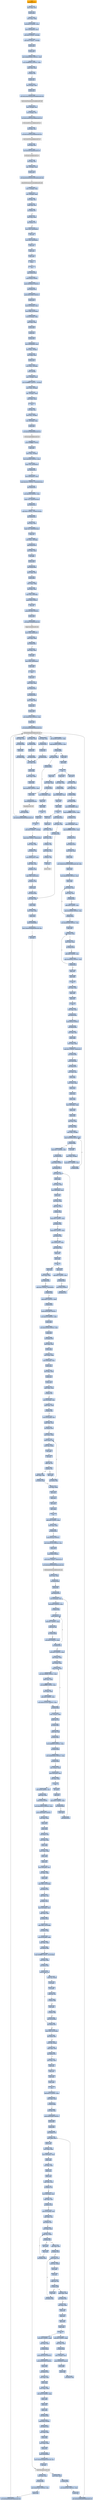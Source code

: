 digraph G {
node[shape=rectangle,style=filled,fillcolor=lightsteelblue,color=lightsteelblue]
bgcolor="transparent"
a0x00413529call_0x0041707f[label="start\ncall 0x0041707f",color="lightgrey",fillcolor="orange"];
a0x0041707fmovl_edi_edi[label="0x0041707f\nmovl %edi, %edi"];
a0x00417081pushl_ebp[label="0x00417081\npushl %ebp"];
a0x00417082movl_esp_ebp[label="0x00417082\nmovl %esp, %ebp"];
a0x00417084subl_0x10UINT8_esp[label="0x00417084\nsubl $0x10<UINT8>, %esp"];
a0x00417087movl_0x004063b8_eax[label="0x00417087\nmovl 0x004063b8, %eax"];
a0x0041708candl_0x0UINT8__8ebp_[label="0x0041708c\nandl $0x0<UINT8>, -8(%ebp)"];
a0x00417090andl_0x0UINT8__4ebp_[label="0x00417090\nandl $0x0<UINT8>, -4(%ebp)"];
a0x00417094pushl_ebx[label="0x00417094\npushl %ebx"];
a0x00417095pushl_edi[label="0x00417095\npushl %edi"];
a0x00417096movl_0xbb40e64eUINT32_edi[label="0x00417096\nmovl $0xbb40e64e<UINT32>, %edi"];
a0x0041709bmovl_0xffff0000UINT32_ebx[label="0x0041709b\nmovl $0xffff0000<UINT32>, %ebx"];
a0x004170a0cmpl_edi_eax[label="0x004170a0\ncmpl %edi, %eax"];
a0x004170a2je_0x004170b1[label="0x004170a2\nje 0x004170b1"];
a0x004170b1pushl_esi[label="0x004170b1\npushl %esi"];
a0x004170b2leal__8ebp__eax[label="0x004170b2\nleal -8(%ebp), %eax"];
a0x004170b5pushl_eax[label="0x004170b5\npushl %eax"];
a0x004170b6call_GetSystemTimeAsFileTime_kernel32_dll[label="0x004170b6\ncall GetSystemTimeAsFileTime@kernel32.dll"];
GetSystemTimeAsFileTime_kernel32_dll[label="GetSystemTimeAsFileTime@kernel32.dll",color="lightgrey",fillcolor="lightgrey"];
a0x004170bcmovl__4ebp__esi[label="0x004170bc\nmovl -4(%ebp), %esi"];
a0x004170bfxorl__8ebp__esi[label="0x004170bf\nxorl -8(%ebp), %esi"];
a0x004170c2call_GetCurrentProcessId_kernel32_dll[label="0x004170c2\ncall GetCurrentProcessId@kernel32.dll"];
GetCurrentProcessId_kernel32_dll[label="GetCurrentProcessId@kernel32.dll",color="lightgrey",fillcolor="lightgrey"];
a0x004170c8xorl_eax_esi[label="0x004170c8\nxorl %eax, %esi"];
a0x004170cacall_GetCurrentThreadId_kernel32_dll[label="0x004170ca\ncall GetCurrentThreadId@kernel32.dll"];
GetCurrentThreadId_kernel32_dll[label="GetCurrentThreadId@kernel32.dll",color="lightgrey",fillcolor="lightgrey"];
a0x004170d0xorl_eax_esi[label="0x004170d0\nxorl %eax, %esi"];
a0x004170d2call_GetTickCount_kernel32_dll[label="0x004170d2\ncall GetTickCount@kernel32.dll"];
GetTickCount_kernel32_dll[label="GetTickCount@kernel32.dll",color="lightgrey",fillcolor="lightgrey"];
a0x004170d8xorl_eax_esi[label="0x004170d8\nxorl %eax, %esi"];
a0x004170daleal__16ebp__eax[label="0x004170da\nleal -16(%ebp), %eax"];
a0x004170ddpushl_eax[label="0x004170dd\npushl %eax"];
a0x004170decall_QueryPerformanceCounter_kernel32_dll[label="0x004170de\ncall QueryPerformanceCounter@kernel32.dll"];
QueryPerformanceCounter_kernel32_dll[label="QueryPerformanceCounter@kernel32.dll",color="lightgrey",fillcolor="lightgrey"];
a0x004170e4movl__12ebp__eax[label="0x004170e4\nmovl -12(%ebp), %eax"];
a0x004170e7xorl__16ebp__eax[label="0x004170e7\nxorl -16(%ebp), %eax"];
a0x004170eaxorl_eax_esi[label="0x004170ea\nxorl %eax, %esi"];
a0x004170eccmpl_edi_esi[label="0x004170ec\ncmpl %edi, %esi"];
a0x004170eejne_0x004170f7[label="0x004170ee\njne 0x004170f7"];
a0x004170f7testl_esi_ebx[label="0x004170f7\ntestl %esi, %ebx"];
a0x004170f9jne_0x00417102[label="0x004170f9\njne 0x00417102"];
a0x00417102movl_esi_0x004063b8[label="0x00417102\nmovl %esi, 0x004063b8"];
a0x00417108notl_esi[label="0x00417108\nnotl %esi"];
a0x0041710amovl_esi_0x004063bc[label="0x0041710a\nmovl %esi, 0x004063bc"];
a0x00417110popl_esi[label="0x00417110\npopl %esi"];
a0x00417111popl_edi[label="0x00417111\npopl %edi"];
a0x00417112popl_ebx[label="0x00417112\npopl %ebx"];
a0x00417113leave_[label="0x00417113\nleave "];
a0x00417114ret[label="0x00417114\nret"];
a0x0041352ejmp_0x004133ab[label="0x0041352e\njmp 0x004133ab"];
a0x004133abpushl_0x58UINT8[label="0x004133ab\npushl $0x58<UINT8>"];
a0x004133adpushl_0x403a10UINT32[label="0x004133ad\npushl $0x403a10<UINT32>"];
a0x004133b2call_0x00413534[label="0x004133b2\ncall 0x00413534"];
a0x00413534pushl_0x413590UINT32[label="0x00413534\npushl $0x413590<UINT32>"];
a0x00413539pushl_fs_0[label="0x00413539\npushl %fs:0"];
a0x00413540movl_0x10esp__eax[label="0x00413540\nmovl 0x10(%esp), %eax"];
a0x00413544movl_ebp_0x10esp_[label="0x00413544\nmovl %ebp, 0x10(%esp)"];
a0x00413548leal_0x10esp__ebp[label="0x00413548\nleal 0x10(%esp), %ebp"];
a0x0041354csubl_eax_esp[label="0x0041354c\nsubl %eax, %esp"];
a0x0041354epushl_ebx[label="0x0041354e\npushl %ebx"];
a0x0041354fpushl_esi[label="0x0041354f\npushl %esi"];
a0x00413550pushl_edi[label="0x00413550\npushl %edi"];
a0x00413551movl_0x004063b8_eax[label="0x00413551\nmovl 0x004063b8, %eax"];
a0x00413556xorl_eax__4ebp_[label="0x00413556\nxorl %eax, -4(%ebp)"];
a0x00413559xorl_ebp_eax[label="0x00413559\nxorl %ebp, %eax"];
a0x0041355bpushl_eax[label="0x0041355b\npushl %eax"];
a0x0041355cmovl_esp__24ebp_[label="0x0041355c\nmovl %esp, -24(%ebp)"];
a0x0041355fpushl__8ebp_[label="0x0041355f\npushl -8(%ebp)"];
a0x00413562movl__4ebp__eax[label="0x00413562\nmovl -4(%ebp), %eax"];
a0x00413565movl_0xfffffffeUINT32__4ebp_[label="0x00413565\nmovl $0xfffffffe<UINT32>, -4(%ebp)"];
a0x0041356cmovl_eax__8ebp_[label="0x0041356c\nmovl %eax, -8(%ebp)"];
a0x0041356fleal__16ebp__eax[label="0x0041356f\nleal -16(%ebp), %eax"];
a0x00413572movl_eax_fs_0[label="0x00413572\nmovl %eax, %fs:0"];
a0x00413578ret[label="0x00413578\nret"];
a0x004133b7xorl_esi_esi[label="0x004133b7\nxorl %esi, %esi"];
a0x004133b9movl_esi__4ebp_[label="0x004133b9\nmovl %esi, -4(%ebp)"];
a0x004133bcleal__104ebp__eax[label="0x004133bc\nleal -104(%ebp), %eax"];
a0x004133bfpushl_eax[label="0x004133bf\npushl %eax"];
a0x004133c0call_GetStartupInfoA_kernel32_dll[label="0x004133c0\ncall GetStartupInfoA@kernel32.dll"];
GetStartupInfoA_kernel32_dll[label="GetStartupInfoA@kernel32.dll",color="lightgrey",fillcolor="lightgrey"];
a0x004133c6pushl_0xfffffffeUINT8[label="0x004133c6\npushl $0xfffffffe<UINT8>"];
a0x004133c8popl_edi[label="0x004133c8\npopl %edi"];
a0x004133c9movl_edi__4ebp_[label="0x004133c9\nmovl %edi, -4(%ebp)"];
a0x004133ccmovl_0x5a4dUINT32_eax[label="0x004133cc\nmovl $0x5a4d<UINT32>, %eax"];
a0x004133d1cmpw_ax_0x00400000[label="0x004133d1\ncmpw %ax, 0x00400000"];
a0x004133d8jne_0x00413412[label="0x004133d8\njne 0x00413412"];
a0x004133damovl_0x0040003c_eax[label="0x004133da\nmovl 0x0040003c, %eax"];
a0x004133dfcmpl_0x4550UINT32_0x400000eax_[label="0x004133df\ncmpl $0x4550<UINT32>, 0x400000(%eax)"];
a0x004133e9jne_0x00413412[label="0x004133e9\njne 0x00413412"];
a0x004133ebmovl_0x10bUINT32_ecx[label="0x004133eb\nmovl $0x10b<UINT32>, %ecx"];
a0x004133f0cmpw_cx_0x400018eax_[label="0x004133f0\ncmpw %cx, 0x400018(%eax)"];
a0x004133f7jne_0x00413412[label="0x004133f7\njne 0x00413412"];
a0x004133f9cmpl_0xeUINT8_0x400074eax_[label="0x004133f9\ncmpl $0xe<UINT8>, 0x400074(%eax)"];
a0x00413400jbe_0x00413412[label="0x00413400\njbe 0x00413412"];
a0x00413402xorl_ecx_ecx[label="0x00413402\nxorl %ecx, %ecx"];
a0x00413404cmpl_esi_0x4000e8eax_[label="0x00413404\ncmpl %esi, 0x4000e8(%eax)"];
a0x0041340asetne_cl[label="0x0041340a\nsetne %cl"];
a0x0041340dmovl_ecx__28ebp_[label="0x0041340d\nmovl %ecx, -28(%ebp)"];
a0x00413410jmp_0x00413415[label="0x00413410\njmp 0x00413415"];
a0x00413415xorl_ebx_ebx[label="0x00413415\nxorl %ebx, %ebx"];
a0x00413417incl_ebx[label="0x00413417\nincl %ebx"];
a0x00413418pushl_ebx[label="0x00413418\npushl %ebx"];
a0x00413419call_0x0041399a[label="0x00413419\ncall 0x0041399a"];
a0x0041399amovl_edi_edi[label="0x0041399a\nmovl %edi, %edi"];
a0x0041399cpushl_ebp[label="0x0041399c\npushl %ebp"];
a0x0041399dmovl_esp_ebp[label="0x0041399d\nmovl %esp, %ebp"];
a0x0041399fxorl_eax_eax[label="0x0041399f\nxorl %eax, %eax"];
a0x004139a1cmpl_eax_0x8ebp_[label="0x004139a1\ncmpl %eax, 0x8(%ebp)"];
a0x004139a4pushl_0x0UINT8[label="0x004139a4\npushl $0x0<UINT8>"];
a0x004139a6sete_al[label="0x004139a6\nsete %al"];
a0x004139a9pushl_0x1000UINT32[label="0x004139a9\npushl $0x1000<UINT32>"];
a0x004139aepushl_eax[label="0x004139ae\npushl %eax"];
a0x004139afcall_HeapCreate_kernel32_dll[label="0x004139af\ncall HeapCreate@kernel32.dll"];
HeapCreate_kernel32_dll[label="HeapCreate@kernel32.dll",color="lightgrey",fillcolor="lightgrey"];
a0x004139b5movl_eax_0x0041af74[label="0x004139b5\nmovl %eax, 0x0041af74"];
a0x004139batestl_eax_eax[label="0x004139ba\ntestl %eax, %eax"];
a0x004139bcjne_0x004139c0[label="0x004139bc\njne 0x004139c0"];
a0x004139c0xorl_eax_eax[label="0x004139c0\nxorl %eax, %eax"];
a0x004139c2incl_eax[label="0x004139c2\nincl %eax"];
a0x004139c3movl_eax_0x0041bc50[label="0x004139c3\nmovl %eax, 0x0041bc50"];
a0x004139c8popl_ebp[label="0x004139c8\npopl %ebp"];
a0x004139c9ret[label="0x004139c9\nret"];
a0x0041341epopl_ecx[label="0x0041341e\npopl %ecx"];
a0x0041341ftestl_eax_eax[label="0x0041341f\ntestl %eax, %eax"];
a0x00413421jne_0x0041342b[label="0x00413421\njne 0x0041342b"];
a0x0041342bcall_0x004159e3[label="0x0041342b\ncall 0x004159e3"];
a0x004159e3movl_edi_edi[label="0x004159e3\nmovl %edi, %edi"];
a0x004159e5pushl_esi[label="0x004159e5\npushl %esi"];
a0x004159e6pushl_edi[label="0x004159e6\npushl %edi"];
a0x004159e7movl_0x401aacUINT32_esi[label="0x004159e7\nmovl $0x401aac<UINT32>, %esi"];
a0x004159ecpushl_esi[label="0x004159ec\npushl %esi"];
a0x004159edcall_GetModuleHandleW_kernel32_dll[label="0x004159ed\ncall GetModuleHandleW@kernel32.dll"];
GetModuleHandleW_kernel32_dll[label="GetModuleHandleW@kernel32.dll",color="lightgrey",fillcolor="lightgrey"];
a0x004159f3testl_eax_eax[label="0x004159f3\ntestl %eax, %eax"];
a0x004159f5jne_0x004159fe[label="0x004159f5\njne 0x004159fe"];
a0x004159f7pushl_esi[label="0x004159f7\npushl %esi"];
a0x004159f8call_0x0041463d[label="0x004159f8\ncall 0x0041463d"];
a0x0041463dmovl_edi_edi[label="0x0041463d\nmovl %edi, %edi"];
a0x0041463fpushl_ebp[label="0x0041463f\npushl %ebp"];
a0x00414640movl_esp_ebp[label="0x00414640\nmovl %esp, %ebp"];
a0x00414642pushl_edi[label="0x00414642\npushl %edi"];
a0x00414643movl_0x3e8UINT32_edi[label="0x00414643\nmovl $0x3e8<UINT32>, %edi"];
a0x00414648pushl_edi[label="0x00414648\npushl %edi"];
a0x00414649call_Sleep_kernel32_dll[label="0x00414649\ncall Sleep@kernel32.dll"];
Sleep_kernel32_dll[label="Sleep@kernel32.dll",color="lightgrey",fillcolor="lightgrey"];
a0x0041464fpushl_0x8ebp_[label="0x0041464f\npushl 0x8(%ebp)"];
a0x00414652call_GetModuleHandleW_kernel32_dll[label="0x00414652\ncall GetModuleHandleW@kernel32.dll"];
a0x00414658addl_0x3e8UINT32_edi[label="0x00414658\naddl $0x3e8<UINT32>, %edi"];
a0x0041465ecmpl_0xea60UINT32_edi[label="0x0041465e\ncmpl $0xea60<UINT32>, %edi"];
a0x00414664ja_0x0041466a[label="0x00414664\nja 0x0041466a"];
a0x00414666testl_eax_eax[label="0x00414666\ntestl %eax, %eax"];
a0x00414668je_0x00414648[label="0x00414668\nje 0x00414648"];
a0x0041466apopl_edi[label="0x0041466a\npopl %edi"];
a0x0041466bpopl_ebp[label="0x0041466b\npopl %ebp"];
a0x0041466cret[label="0x0041466c\nret"];
a0x004159fdpopl_ecx[label="0x004159fd\npopl %ecx"];
a0x004159femovl_eax_edi[label="0x004159fe\nmovl %eax, %edi"];
a0x00415a00testl_edi_edi[label="0x00415a00\ntestl %edi, %edi"];
a0x00415a02je_0x00415b66[label="0x00415a02\nje 0x00415b66"];
a0x00415b66call_0x004156fd[label="0x00415b66\ncall 0x004156fd"];
a0x004156fdmovl_0x004069d8_eax[label="0x004156fd\nmovl 0x004069d8, %eax"];
a0x00415702cmpl_0xffffffffUINT8_eax[label="0x00415702\ncmpl $0xffffffff<UINT8>, %eax"];
a0x00415705je_0x0041571d[label="0x00415705\nje 0x0041571d"];
a0x0041571dmovl_0x004069dc_eax[label="0x0041571d\nmovl 0x004069dc, %eax"];
a0x00415722cmpl_0xffffffffUINT8_eax[label="0x00415722\ncmpl $0xffffffff<UINT8>, %eax"];
a0x00415725je_0x00415735[label="0x00415725\nje 0x00415735"];
a0x00415735jmp_0x00413a15[label="0x00415735\njmp 0x00413a15"];
a0x00413a15movl_edi_edi[label="0x00413a15\nmovl %edi, %edi"];
a0x00413a17pushl_ebx[label="0x00413a17\npushl %ebx"];
a0x00413a18movl_DeleteCriticalSection_kernel32_dll_ebx[label="0x00413a18\nmovl DeleteCriticalSection@kernel32.dll, %ebx"];
a0x00413a1epushl_esi[label="0x00413a1e\npushl %esi"];
a0x00413a1fmovl_0x4061d8UINT32_esi[label="0x00413a1f\nmovl $0x4061d8<UINT32>, %esi"];
a0x00413a24pushl_edi[label="0x00413a24\npushl %edi"];
a0x00413a25movl_esi__edi[label="0x00413a25\nmovl (%esi), %edi"];
a0x00413a27testl_edi_edi[label="0x00413a27\ntestl %edi, %edi"];
a0x00413a29je_0x00413a3e[label="0x00413a29\nje 0x00413a3e"];
a0x00413a3eaddl_0x8UINT8_esi[label="0x00413a3e\naddl $0x8<UINT8>, %esi"];
a0x00413a41cmpl_0x4062f8UINT32_esi[label="0x00413a41\ncmpl $0x4062f8<UINT32>, %esi"];
a0x00413a47jl_0x00413a25[label="0x00413a47\njl 0x00413a25"];
a0x00413a49movl_0x4061d8UINT32_esi[label="0x00413a49\nmovl $0x4061d8<UINT32>, %esi"];
a0x00413a4epopl_edi[label="0x00413a4e\npopl %edi"];
a0x00413a4fmovl_esi__eax[label="0x00413a4f\nmovl (%esi), %eax"];
a0x00413a51testl_eax_eax[label="0x00413a51\ntestl %eax, %eax"];
a0x00413a53je_0x00413a5e[label="0x00413a53\nje 0x00413a5e"];
a0x00413a5eaddl_0x8UINT8_esi[label="0x00413a5e\naddl $0x8<UINT8>, %esi"];
a0x00413a61cmpl_0x4062f8UINT32_esi[label="0x00413a61\ncmpl $0x4062f8<UINT32>, %esi"];
a0x00413a67jl_0x00413a4f[label="0x00413a67\njl 0x00413a4f"];
a0x00413a69popl_esi[label="0x00413a69\npopl %esi"];
a0x00413a6apopl_ebx[label="0x00413a6a\npopl %ebx"];
a0x00413a6bret[label="0x00413a6b\nret"];
a0x00415b6bxorl_eax_eax[label="0x00415b6b\nxorl %eax, %eax"];
a0x00415b6dpopl_edi[label="0x00415b6d\npopl %edi"];
a0x00415b6epopl_esi[label="0x00415b6e\npopl %esi"];
a0x00415b6fret[label="0x00415b6f\nret"];
a0x00413430testl_eax_eax[label="0x00413430\ntestl %eax, %eax"];
a0x00413432jne_0x0041343c[label="0x00413432\njne 0x0041343c"];
a0x00413434pushl_0x10UINT8[label="0x00413434\npushl $0x10<UINT8>"];
a0x00413436call_0x00413382[label="0x00413436\ncall 0x00413382"];
a0x00413382movl_edi_edi[label="0x00413382\nmovl %edi, %edi"];
a0x00413384pushl_ebp[label="0x00413384\npushl %ebp"];
a0x00413385movl_esp_ebp[label="0x00413385\nmovl %esp, %ebp"];
a0x00413387cmpl_0x1UINT8_0x0041af70[label="0x00413387\ncmpl $0x1<UINT8>, 0x0041af70"];
a0x0041338ejne_0x00413395[label="0x0041338e\njne 0x00413395"];
a0x00413395pushl_0x8ebp_[label="0x00413395\npushl 0x8(%ebp)"];
a0x00413398call_0x00414975[label="0x00413398\ncall 0x00414975"];
a0x00414975movl_edi_edi[label="0x00414975\nmovl %edi, %edi"];
a0x00414977pushl_ebp[label="0x00414977\npushl %ebp"];
a0x00414978movl_esp_ebp[label="0x00414978\nmovl %esp, %ebp"];
a0x0041497apushl_ecx[label="0x0041497a\npushl %ecx"];
a0x0041497bpushl_ecx[label="0x0041497b\npushl %ecx"];
a0x0041497cpushl_ebx[label="0x0041497c\npushl %ebx"];
a0x0041497dmovl_0x8ebp__ebx[label="0x0041497d\nmovl 0x8(%ebp), %ebx"];
a0x00414980pushl_esi[label="0x00414980\npushl %esi"];
a0x00414981pushl_edi[label="0x00414981\npushl %edi"];
a0x00414982xorl_esi_esi[label="0x00414982\nxorl %esi, %esi"];
a0x00414984xorl_edi_edi[label="0x00414984\nxorl %edi, %edi"];
a0x00414986movl_edi__4ebp_[label="0x00414986\nmovl %edi, -4(%ebp)"];
a0x00414989cmpl_0x406300edi8__ebx[label="0x00414989\ncmpl 0x406300(,%edi,8), %ebx"];
a0x00414990je_0x0041499b[label="0x00414990\nje 0x0041499b"];
a0x00414992incl_edi[label="0x00414992\nincl %edi"];
a0x00414993movl_edi__4ebp_[label="0x00414993\nmovl %edi, -4(%ebp)"];
a0x00414996cmpl_0x17UINT8_edi[label="0x00414996\ncmpl $0x17<UINT8>, %edi"];
a0x00414999jb_0x00414989[label="0x00414999\njb 0x00414989"];
a0x0041499bcmpl_0x17UINT8_edi[label="0x0041499b\ncmpl $0x17<UINT8>, %edi"];
a0x0041499ejae_0x00414b1b[label="0x0041499e\njae 0x00414b1b"];
a0x004149a4pushl_0x3UINT8[label="0x004149a4\npushl $0x3<UINT8>"];
a0x004149a6call_0x00417977[label="0x004149a6\ncall 0x00417977"];
a0x00417977movl_edi_edi[label="0x00417977\nmovl %edi, %edi"];
a0x00417979pushl_ebp[label="0x00417979\npushl %ebp"];
a0x0041797amovl_esp_ebp[label="0x0041797a\nmovl %esp, %ebp"];
a0x0041797cmovl_0x8ebp__ecx[label="0x0041797c\nmovl 0x8(%ebp), %ecx"];
a0x0041797fpushl_esi[label="0x0041797f\npushl %esi"];
a0x00417980xorl_esi_esi[label="0x00417980\nxorl %esi, %esi"];
a0x00417982cmpl_esi_ecx[label="0x00417982\ncmpl %esi, %ecx"];
a0x00417984jl_0x004179a4[label="0x00417984\njl 0x004179a4"];
a0x00417986cmpl_0x2UINT8_ecx[label="0x00417986\ncmpl $0x2<UINT8>, %ecx"];
a0x00417989jle_0x00417997[label="0x00417989\njle 0x00417997"];
a0x0041798bcmpl_0x3UINT8_ecx[label="0x0041798b\ncmpl $0x3<UINT8>, %ecx"];
a0x0041798ejne_0x004179a4[label="0x0041798e\njne 0x004179a4"];
a0x00417990movl_0x0041af70_eax[label="0x00417990\nmovl 0x0041af70, %eax"];
a0x00417995jmp_0x004179bf[label="0x00417995\njmp 0x004179bf"];
a0x004179bfpopl_esi[label="0x004179bf\npopl %esi"];
a0x004179c0popl_ebp[label="0x004179c0\npopl %ebp"];
a0x004179c1ret[label="0x004179c1\nret"];
a0x004149abpopl_ecx[label="0x004149ab\npopl %ecx"];
a0x004149accmpl_0x1UINT8_eax[label="0x004149ac\ncmpl $0x1<UINT8>, %eax"];
a0x004149afje_0x00414ae9[label="0x004149af\nje 0x00414ae9"];
a0x004149b5pushl_0x3UINT8[label="0x004149b5\npushl $0x3<UINT8>"];
a0x004149b7call_0x00417977[label="0x004149b7\ncall 0x00417977"];
a0x004149bcpopl_ecx[label="0x004149bc\npopl %ecx"];
a0x004149bdtestl_eax_eax[label="0x004149bd\ntestl %eax, %eax"];
a0x004149bfjne_0x004149ce[label="0x004149bf\njne 0x004149ce"];
a0x004149c1cmpl_0x1UINT8_0x00406058[label="0x004149c1\ncmpl $0x1<UINT8>, 0x00406058"];
a0x004149c8je_0x00414ae9[label="0x004149c8\nje 0x00414ae9"];
a0x004149cecmpl_0xfcUINT32_ebx[label="0x004149ce\ncmpl $0xfc<UINT32>, %ebx"];
a0x004149d4je_0x00414b1b[label="0x004149d4\nje 0x00414b1b"];
a0x004149dapushl_0x4019f8UINT32[label="0x004149da\npushl $0x4019f8<UINT32>"];
a0x004149dfmovl_0x314UINT32_ebx[label="0x004149df\nmovl $0x314<UINT32>, %ebx"];
a0x004149e4pushl_ebx[label="0x004149e4\npushl %ebx"];
a0x004149e5movl_0x41b100UINT32_edi[label="0x004149e5\nmovl $0x41b100<UINT32>, %edi"];
a0x004149eapushl_edi[label="0x004149ea\npushl %edi"];
a0x004149ebcall_0x0041790f[label="0x004149eb\ncall 0x0041790f"];
a0x0041790fmovl_edi_edi[label="0x0041790f\nmovl %edi, %edi"];
a0x00417911pushl_ebp[label="0x00417911\npushl %ebp"];
a0x00417912movl_esp_ebp[label="0x00417912\nmovl %esp, %ebp"];
a0x00417914movl_0x8ebp__ecx[label="0x00417914\nmovl 0x8(%ebp), %ecx"];
a0x00417917pushl_ebx[label="0x00417917\npushl %ebx"];
a0x00417918xorl_ebx_ebx[label="0x00417918\nxorl %ebx, %ebx"];
a0x0041791apushl_esi[label="0x0041791a\npushl %esi"];
a0x0041791bpushl_edi[label="0x0041791b\npushl %edi"];
a0x0041791ccmpl_ebx_ecx[label="0x0041791c\ncmpl %ebx, %ecx"];
a0x0041791eje_0x00417927[label="0x0041791e\nje 0x00417927"];
a0x00417920movl_0xcebp__edi[label="0x00417920\nmovl 0xc(%ebp), %edi"];
a0x00417923cmpl_ebx_edi[label="0x00417923\ncmpl %ebx, %edi"];
a0x00417925ja_0x00417942[label="0x00417925\nja 0x00417942"];
a0x00417942movl_0x10ebp__esi[label="0x00417942\nmovl 0x10(%ebp), %esi"];
a0x00417945cmpl_ebx_esi[label="0x00417945\ncmpl %ebx, %esi"];
a0x00417947jne_0x0041794d[label="0x00417947\njne 0x0041794d"];
a0x0041794dmovl_ecx_edx[label="0x0041794d\nmovl %ecx, %edx"];
a0x0041794fmovb_esi__al[label="0x0041794f\nmovb (%esi), %al"];
a0x00417951movb_al_edx_[label="0x00417951\nmovb %al, (%edx)"];
a0x00417953incl_edx[label="0x00417953\nincl %edx"];
a0x00417954incl_esi[label="0x00417954\nincl %esi"];
a0x00417955cmpb_bl_al[label="0x00417955\ncmpb %bl, %al"];
a0x00417957je_0x0041795c[label="0x00417957\nje 0x0041795c"];
a0x00417959decl_edi[label="0x00417959\ndecl %edi"];
a0x0041795ajne_0x0041794f[label="0x0041795a\njne 0x0041794f"];
a0x0041795ccmpl_ebx_edi[label="0x0041795c\ncmpl %ebx, %edi"];
a0x0041795ejne_0x00417970[label="0x0041795e\njne 0x00417970"];
a0x00417970xorl_eax_eax[label="0x00417970\nxorl %eax, %eax"];
a0x00417972popl_edi[label="0x00417972\npopl %edi"];
a0x00417973popl_esi[label="0x00417973\npopl %esi"];
a0x00417974popl_ebx[label="0x00417974\npopl %ebx"];
a0x00417975popl_ebp[label="0x00417975\npopl %ebp"];
a0x00417976ret[label="0x00417976\nret"];
a0x004149f0addl_0xcUINT8_esp[label="0x004149f0\naddl $0xc<UINT8>, %esp"];
a0x004149f3testl_eax_eax[label="0x004149f3\ntestl %eax, %eax"];
a0x004149f5je_0x00414a04[label="0x004149f5\nje 0x00414a04"];
a0x00414a04pushl_0x104UINT32[label="0x00414a04\npushl $0x104<UINT32>"];
a0x00414a09movl_0x41b119UINT32_esi[label="0x00414a09\nmovl $0x41b119<UINT32>, %esi"];
a0x00414a0epushl_esi[label="0x00414a0e\npushl %esi"];
a0x00414a0fpushl_0x0UINT8[label="0x00414a0f\npushl $0x0<UINT8>"];
a0x00414a11movb_0x0UINT8_0x0041b21d[label="0x00414a11\nmovb $0x0<UINT8>, 0x0041b21d"];
a0x00414a18call_GetModuleFileNameA_kernel32_dll[label="0x00414a18\ncall GetModuleFileNameA@kernel32.dll"];
GetModuleFileNameA_kernel32_dll[label="GetModuleFileNameA@kernel32.dll",color="lightgrey",fillcolor="lightgrey"];
a0x00414a1etestl_eax_eax[label="0x00414a1e\ntestl %eax, %eax"];
a0x00414a20jne_0x00414a48[label="0x00414a20\njne 0x00414a48"];
a0x00414a48pushl_esi[label="0x00414a48\npushl %esi"];
a0x00414a49call_0x00415b70[label="0x00414a49\ncall 0x00415b70"];
a0x00415b70movl_0x4esp__ecx[label="0x00415b70\nmovl 0x4(%esp), %ecx"];
a0x00415b74testl_0x3UINT32_ecx[label="0x00415b74\ntestl $0x3<UINT32>, %ecx"];
a0x00415b7aje_0x00415ba0[label="0x00415b7a\nje 0x00415ba0"];
a0x00415b7cmovb_ecx__al[label="0x00415b7c\nmovb (%ecx), %al"];
a0x00415b7eaddl_0x1UINT8_ecx[label="0x00415b7e\naddl $0x1<UINT8>, %ecx"];
a0x00415b81testb_al_al[label="0x00415b81\ntestb %al, %al"];
a0x00415b83je_0x00415bd3[label="0x00415b83\nje 0x00415bd3"];
a0x00415b85testl_0x3UINT32_ecx[label="0x00415b85\ntestl $0x3<UINT32>, %ecx"];
a0x00415b8bjne_0x00415b7c[label="0x00415b8b\njne 0x00415b7c"];
a0x00415b8daddl_0x0UINT32_eax[label="0x00415b8d\naddl $0x0<UINT32>, %eax"];
a0x00415b92leal_esp__esp[label="0x00415b92\nleal (%esp), %esp"];
a0x00415b99leal_esp__esp[label="0x00415b99\nleal (%esp), %esp"];
a0x00415ba0movl_ecx__eax[label="0x00415ba0\nmovl (%ecx), %eax"];
a0x00415ba2movl_0x7efefeffUINT32_edx[label="0x00415ba2\nmovl $0x7efefeff<UINT32>, %edx"];
a0x00415ba7addl_eax_edx[label="0x00415ba7\naddl %eax, %edx"];
a0x00415ba9xorl_0xffffffffUINT8_eax[label="0x00415ba9\nxorl $0xffffffff<UINT8>, %eax"];
a0x00415bacxorl_edx_eax[label="0x00415bac\nxorl %edx, %eax"];
a0x00415baeaddl_0x4UINT8_ecx[label="0x00415bae\naddl $0x4<UINT8>, %ecx"];
a0x00415bb1testl_0x81010100UINT32_eax[label="0x00415bb1\ntestl $0x81010100<UINT32>, %eax"];
a0x00415bb6je_0x00415ba0[label="0x00415bb6\nje 0x00415ba0"];
a0x00415bb8movl__4ecx__eax[label="0x00415bb8\nmovl -4(%ecx), %eax"];
a0x00415bbbtestb_al_al[label="0x00415bbb\ntestb %al, %al"];
a0x00415bbdje_0x00415bf1[label="0x00415bbd\nje 0x00415bf1"];
a0x00415bbftestb_ah_ah[label="0x00415bbf\ntestb %ah, %ah"];
a0x00415bc1je_0x00415be7[label="0x00415bc1\nje 0x00415be7"];
a0x00415bc3testl_0xff0000UINT32_eax[label="0x00415bc3\ntestl $0xff0000<UINT32>, %eax"];
a0x00415bc8je_0x00415bdd[label="0x00415bc8\nje 0x00415bdd"];
a0x00415bcatestl_0xff000000UINT32_eax[label="0x00415bca\ntestl $0xff000000<UINT32>, %eax"];
a0x00415bcfje_0x00415bd3[label="0x00415bcf\nje 0x00415bd3"];
a0x00415bd3leal__1ecx__eax[label="0x00415bd3\nleal -1(%ecx), %eax"];
a0x00415bd6movl_0x4esp__ecx[label="0x00415bd6\nmovl 0x4(%esp), %ecx"];
a0x00415bdasubl_ecx_eax[label="0x00415bda\nsubl %ecx, %eax"];
a0x00415bdcret[label="0x00415bdc\nret"];
a0x00414a4eincl_eax[label="0x00414a4e\nincl %eax"];
a0x00414a4fpopl_ecx[label="0x00414a4f\npopl %ecx"];
a0x00414a50cmpl_0x3cUINT8_eax[label="0x00414a50\ncmpl $0x3c<UINT8>, %eax"];
a0x00414a53jbe_0x00414a8d[label="0x00414a53\njbe 0x00414a8d"];
a0x00414a55pushl_esi[label="0x00414a55\npushl %esi"];
a0x00414a56call_0x00415b70[label="0x00414a56\ncall 0x00415b70"];
a0x00414a5bsubl_0x3bUINT8_esi[label="0x00414a5b\nsubl $0x3b<UINT8>, %esi"];
a0x00414a5eaddl_esi_eax[label="0x00414a5e\naddl %esi, %eax"];
a0x00414a60pushl_0x3UINT8[label="0x00414a60\npushl $0x3<UINT8>"];
a0x00414a62movl_0x41b414UINT32_ecx[label="0x00414a62\nmovl $0x41b414<UINT32>, %ecx"];
a0x00414a67pushl_0x4019dcUINT32[label="0x00414a67\npushl $0x4019dc<UINT32>"];
a0x00414a6csubl_eax_ecx[label="0x00414a6c\nsubl %eax, %ecx"];
a0x00414a6epushl_ecx[label="0x00414a6e\npushl %ecx"];
a0x00414a6fpushl_eax[label="0x00414a6f\npushl %eax"];
a0x00414a70call_0x0041785a[label="0x00414a70\ncall 0x0041785a"];
a0x0041785amovl_edi_edi[label="0x0041785a\nmovl %edi, %edi"];
a0x0041785cpushl_ebp[label="0x0041785c\npushl %ebp"];
a0x0041785dmovl_esp_ebp[label="0x0041785d\nmovl %esp, %ebp"];
a0x0041785fpushl_ebx[label="0x0041785f\npushl %ebx"];
a0x00417860pushl_esi[label="0x00417860\npushl %esi"];
a0x00417861movl_0x8ebp__esi[label="0x00417861\nmovl 0x8(%ebp), %esi"];
a0x00417864xorl_ebx_ebx[label="0x00417864\nxorl %ebx, %ebx"];
a0x00417866pushl_edi[label="0x00417866\npushl %edi"];
a0x00417867cmpl_ebx_0x14ebp_[label="0x00417867\ncmpl %ebx, 0x14(%ebp)"];
a0x0041786ajne_0x0041787c[label="0x0041786a\njne 0x0041787c"];
a0x0041787ccmpl_ebx_esi[label="0x0041787c\ncmpl %ebx, %esi"];
a0x0041787eje_0x00417887[label="0x0041787e\nje 0x00417887"];
a0x00417880movl_0xcebp__edi[label="0x00417880\nmovl 0xc(%ebp), %edi"];
a0x00417883cmpl_ebx_edi[label="0x00417883\ncmpl %ebx, %edi"];
a0x00417885ja_0x004178a2[label="0x00417885\nja 0x004178a2"];
a0x004178a2cmpl_ebx_0x14ebp_[label="0x004178a2\ncmpl %ebx, 0x14(%ebp)"];
a0x004178a5jne_0x004178ab[label="0x004178a5\njne 0x004178ab"];
a0x004178abmovl_0x10ebp__edx[label="0x004178ab\nmovl 0x10(%ebp), %edx"];
a0x004178aecmpl_ebx_edx[label="0x004178ae\ncmpl %ebx, %edx"];
a0x004178b0jne_0x004178b6[label="0x004178b0\njne 0x004178b6"];
a0x004178b6cmpl_0xffffffffUINT8_0x14ebp_[label="0x004178b6\ncmpl $0xffffffff<UINT8>, 0x14(%ebp)"];
a0x004178bamovl_esi_eax[label="0x004178ba\nmovl %esi, %eax"];
a0x004178bcjne_0x004178cd[label="0x004178bc\njne 0x004178cd"];
a0x004178cdmovb_edx__cl[label="0x004178cd\nmovb (%edx), %cl"];
a0x004178cfmovb_cl_eax_[label="0x004178cf\nmovb %cl, (%eax)"];
a0x004178d1incl_eax[label="0x004178d1\nincl %eax"];
a0x004178d2incl_edx[label="0x004178d2\nincl %edx"];
a0x004178d3cmpb_bl_cl[label="0x004178d3\ncmpb %bl, %cl"];
a0x004178d5je_0x004178df[label="0x004178d5\nje 0x004178df"];
a0x004178d7decl_edi[label="0x004178d7\ndecl %edi"];
a0x004178d8je_0x004178df[label="0x004178d8\nje 0x004178df"];
a0x004178dadecl_0x14ebp_[label="0x004178da\ndecl 0x14(%ebp)"];
a0x004178ddjne_0x004178cd[label="0x004178dd\njne 0x004178cd"];
a0x004178dfcmpl_ebx_0x14ebp_[label="0x004178df\ncmpl %ebx, 0x14(%ebp)"];
a0x004178e2jne_0x004178e6[label="0x004178e2\njne 0x004178e6"];
a0x004178e4movb_bl_eax_[label="0x004178e4\nmovb %bl, (%eax)"];
a0x004178e6cmpl_ebx_edi[label="0x004178e6\ncmpl %ebx, %edi"];
a0x004178e8jne_0x00417875[label="0x004178e8\njne 0x00417875"];
a0x00417875xorl_eax_eax[label="0x00417875\nxorl %eax, %eax"];
a0x00417877popl_edi[label="0x00417877\npopl %edi"];
a0x00417878popl_esi[label="0x00417878\npopl %esi"];
a0x00417879popl_ebx[label="0x00417879\npopl %ebx"];
a0x0041787apopl_ebp[label="0x0041787a\npopl %ebp"];
a0x0041787bret[label="0x0041787b\nret"];
a0x00414a75addl_0x14UINT8_esp[label="0x00414a75\naddl $0x14<UINT8>, %esp"];
a0x00414a78testl_eax_eax[label="0x00414a78\ntestl %eax, %eax"];
a0x00414a7aje_0x00414a8d[label="0x00414a7a\nje 0x00414a8d"];
a0x00414a8dxorl_esi_esi[label="0x00414a8d\nxorl %esi, %esi"];
a0x00414a8fpushl_0x4019d8UINT32[label="0x00414a8f\npushl $0x4019d8<UINT32>"];
a0x00414a94pushl_ebx[label="0x00414a94\npushl %ebx"];
a0x00414a95pushl_edi[label="0x00414a95\npushl %edi"];
a0x00414a96call_0x004177e6[label="0x00414a96\ncall 0x004177e6"];
a0x004177e6movl_edi_edi[label="0x004177e6\nmovl %edi, %edi"];
a0x004177e8pushl_ebp[label="0x004177e8\npushl %ebp"];
a0x004177e9movl_esp_ebp[label="0x004177e9\nmovl %esp, %ebp"];
a0x004177ebmovl_0x8ebp__eax[label="0x004177eb\nmovl 0x8(%ebp), %eax"];
a0x004177eepushl_ebx[label="0x004177ee\npushl %ebx"];
a0x004177efxorl_ebx_ebx[label="0x004177ef\nxorl %ebx, %ebx"];
a0x004177f1pushl_esi[label="0x004177f1\npushl %esi"];
a0x004177f2pushl_edi[label="0x004177f2\npushl %edi"];
a0x004177f3cmpl_ebx_eax[label="0x004177f3\ncmpl %ebx, %eax"];
a0x004177f5je_0x004177fe[label="0x004177f5\nje 0x004177fe"];
a0x004177f7movl_0xcebp__edi[label="0x004177f7\nmovl 0xc(%ebp), %edi"];
a0x004177facmpl_ebx_edi[label="0x004177fa\ncmpl %ebx, %edi"];
a0x004177fcja_0x00417819[label="0x004177fc\nja 0x00417819"];
a0x00417819movl_0x10ebp__esi[label="0x00417819\nmovl 0x10(%ebp), %esi"];
a0x0041781ccmpl_ebx_esi[label="0x0041781c\ncmpl %ebx, %esi"];
a0x0041781ejne_0x00417824[label="0x0041781e\njne 0x00417824"];
a0x00417824movl_eax_edx[label="0x00417824\nmovl %eax, %edx"];
a0x00417826cmpb_bl_edx_[label="0x00417826\ncmpb %bl, (%edx)"];
a0x00417828je_0x0041782e[label="0x00417828\nje 0x0041782e"];
a0x0041782aincl_edx[label="0x0041782a\nincl %edx"];
a0x0041782bdecl_edi[label="0x0041782b\ndecl %edi"];
a0x0041782cjne_0x00417826[label="0x0041782c\njne 0x00417826"];
a0x0041782ecmpl_ebx_edi[label="0x0041782e\ncmpl %ebx, %edi"];
a0x00417830je_0x00417820[label="0x00417830\nje 0x00417820"];
a0x00417832movb_esi__cl[label="0x00417832\nmovb (%esi), %cl"];
a0x00417834movb_cl_edx_[label="0x00417834\nmovb %cl, (%edx)"];
a0x00417836incl_edx[label="0x00417836\nincl %edx"];
a0x00417837incl_esi[label="0x00417837\nincl %esi"];
a0x00417838cmpb_bl_cl[label="0x00417838\ncmpb %bl, %cl"];
a0x0041783aje_0x0041783f[label="0x0041783a\nje 0x0041783f"];
a0x0041783cdecl_edi[label="0x0041783c\ndecl %edi"];
a0x0041783djne_0x00417832[label="0x0041783d\njne 0x00417832"];
a0x0041783fcmpl_ebx_edi[label="0x0041783f\ncmpl %ebx, %edi"];
a0x00417841jne_0x00417853[label="0x00417841\njne 0x00417853"];
a0x00417853xorl_eax_eax[label="0x00417853\nxorl %eax, %eax"];
a0x00417855popl_edi[label="0x00417855\npopl %edi"];
a0x00417856popl_esi[label="0x00417856\npopl %esi"];
a0x00417857popl_ebx[label="0x00417857\npopl %ebx"];
a0x00417858popl_ebp[label="0x00417858\npopl %ebp"];
a0x00417859ret[label="0x00417859\nret"];
a0x00414a9baddl_0xcUINT8_esp[label="0x00414a9b\naddl $0xc<UINT8>, %esp"];
a0x00414a9etestl_eax_eax[label="0x00414a9e\ntestl %eax, %eax"];
a0x00414aa0je_0x00414aaf[label="0x00414aa0\nje 0x00414aaf"];
a0x00414aafmovl__4ebp__eax[label="0x00414aaf\nmovl -4(%ebp), %eax"];
a0x00414ab2pushl_0x406304eax8_[label="0x00414ab2\npushl 0x406304(,%eax,8)"];
a0x00414ab9pushl_ebx[label="0x00414ab9\npushl %ebx"];
a0x00414abapushl_edi[label="0x00414aba\npushl %edi"];
a0x00414abbcall_0x004177e6[label="0x00414abb\ncall 0x004177e6"];
a0x00414ac0addl_0xcUINT8_esp[label="0x00414ac0\naddl $0xc<UINT8>, %esp"];
a0x00414ac3testl_eax_eax[label="0x00414ac3\ntestl %eax, %eax"];
a0x00414ac5je_0x00414ad4[label="0x00414ac5\nje 0x00414ad4"];
a0x00414ad4pushl_0x12010UINT32[label="0x00414ad4\npushl $0x12010<UINT32>"];
a0x00414ad9pushl_0x4019b0UINT32[label="0x00414ad9\npushl $0x4019b0<UINT32>"];
a0x00414adepushl_edi[label="0x00414ade\npushl %edi"];
a0x00414adfcall_0x0041767d[label="0x00414adf\ncall 0x0041767d"];
a0x0041767dmovl_edi_edi[label="0x0041767d\nmovl %edi, %edi"];
a0x0041767fpushl_ebp[label="0x0041767f\npushl %ebp"];
a0x00417680movl_esp_ebp[label="0x00417680\nmovl %esp, %ebp"];
a0x00417682subl_0x14UINT8_esp[label="0x00417682\nsubl $0x14<UINT8>, %esp"];
a0x00417685pushl_ebx[label="0x00417685\npushl %ebx"];
a0x00417686pushl_esi[label="0x00417686\npushl %esi"];
a0x00417687pushl_edi[label="0x00417687\npushl %edi"];
a0x00417688call_0x00415645[label="0x00417688\ncall 0x00415645"];
a0x00415645pushl_0x0UINT8[label="0x00415645\npushl $0x0<UINT8>"];
a0x00415647call_0x004155d3[label="0x00415647\ncall 0x004155d3"];
a0x004155d3movl_edi_edi[label="0x004155d3\nmovl %edi, %edi"];
a0x004155d5pushl_ebp[label="0x004155d5\npushl %ebp"];
a0x004155d6movl_esp_ebp[label="0x004155d6\nmovl %esp, %ebp"];
a0x004155d8pushl_esi[label="0x004155d8\npushl %esi"];
a0x004155d9pushl_0x004069dc[label="0x004155d9\npushl 0x004069dc"];
a0x004155dfmovl_TlsGetValue_kernel32_dll_esi[label="0x004155df\nmovl TlsGetValue@kernel32.dll, %esi"];
a0x004155e5call_esi[label="0x004155e5\ncall %esi"];
TlsGetValue_kernel32_dll[label="TlsGetValue@kernel32.dll",color="lightgrey",fillcolor="lightgrey"];
a0x004155e7testl_eax_eax[label="0x004155e7\ntestl %eax, %eax"];
a0x004155e9je_0x0041560c[label="0x004155e9\nje 0x0041560c"];
a0x0041560cmovl_0x401aacUINT32_esi[label="0x0041560c\nmovl $0x401aac<UINT32>, %esi"];
a0x00415611pushl_esi[label="0x00415611\npushl %esi"];
a0x00415612call_GetModuleHandleW_kernel32_dll[label="0x00415612\ncall GetModuleHandleW@kernel32.dll"];
a0x00415618testl_eax_eax[label="0x00415618\ntestl %eax, %eax"];
a0x0041561ajne_0x00415627[label="0x0041561a\njne 0x00415627"];
a0x0041561cpushl_esi[label="0x0041561c\npushl %esi"];
a0x0041561dcall_0x0041463d[label="0x0041561d\ncall 0x0041463d"];
a0x00415622popl_ecx[label="0x00415622\npopl %ecx"];
a0x00415623testl_eax_eax[label="0x00415623\ntestl %eax, %eax"];
a0x00415625je_0x0041563f[label="0x00415625\nje 0x0041563f"];
a0x0041563fmovl_0x8ebp__eax[label="0x0041563f\nmovl 0x8(%ebp), %eax"];
a0x00415642popl_esi[label="0x00415642\npopl %esi"];
a0x00415643popl_ebp[label="0x00415643\npopl %ebp"];
a0x00415644ret[label="0x00415644\nret"];
a0x0041564cpopl_ecx[label="0x0041564c\npopl %ecx"];
a0x0041564dret[label="0x0041564d\nret"];
a0x0041768dandl_0x0UINT8__4ebp_[label="0x0041768d\nandl $0x0<UINT8>, -4(%ebp)"];
a0x00417691cmpl_0x0UINT8_0x0041b5b4[label="0x00417691\ncmpl $0x0<UINT8>, 0x0041b5b4"];
a0x00417698movl_eax_ebx[label="0x00417698\nmovl %eax, %ebx"];
a0x0041769ajne_0x0041772e[label="0x0041769a\njne 0x0041772e"];
a0x0041772emovl_0x0041b5c0_eax[label="0x0041772e\nmovl 0x0041b5c0, %eax"];
a0x00417733cmpl_ebx_eax[label="0x00417733\ncmpl %ebx, %eax"];
a0x00417735je_0x00417786[label="0x00417735\nje 0x00417786"];
a0x00417737cmpl_ebx_0x0041b5c4[label="0x00417737\ncmpl %ebx, 0x0041b5c4"];
a0x0041773dje_0x00417786[label="0x0041773d\nje 0x00417786"];
a0x0041773fpushl_eax[label="0x0041773f\npushl %eax"];
a0x00417740call_0x0041564e[label="0x00417740\ncall 0x0041564e"];
a0x0041564emovl_edi_edi[label="0x0041564e\nmovl %edi, %edi"];
a0x00415650pushl_ebp[label="0x00415650\npushl %ebp"];
a0x00415651movl_esp_ebp[label="0x00415651\nmovl %esp, %ebp"];
a0x00415653pushl_esi[label="0x00415653\npushl %esi"];
a0x00415654pushl_0x004069dc[label="0x00415654\npushl 0x004069dc"];
a0x0041565amovl_TlsGetValue_kernel32_dll_esi[label="0x0041565a\nmovl TlsGetValue@kernel32.dll, %esi"];
a0x00415660call_esi[label="0x00415660\ncall %esi"];
a0x00415662testl_eax_eax[label="0x00415662\ntestl %eax, %eax"];
a0x00415664je_0x00415687[label="0x00415664\nje 0x00415687"];
a0x00415687movl_0x401aacUINT32_esi[label="0x00415687\nmovl $0x401aac<UINT32>, %esi"];
a0x0041568cpushl_esi[label="0x0041568c\npushl %esi"];
a0x0041568dcall_GetModuleHandleW_kernel32_dll[label="0x0041568d\ncall GetModuleHandleW@kernel32.dll"];
a0x00415693testl_eax_eax[label="0x00415693\ntestl %eax, %eax"];
a0x00415695jne_0x004156a2[label="0x00415695\njne 0x004156a2"];
a0x00415697pushl_esi[label="0x00415697\npushl %esi"];
a0x00415698call_0x0041463d[label="0x00415698\ncall 0x0041463d"];
a0x0041569dpopl_ecx[label="0x0041569d\npopl %ecx"];
a0x0041569etestl_eax_eax[label="0x0041569e\ntestl %eax, %eax"];
a0x004156a0je_0x004156ba[label="0x004156a0\nje 0x004156ba"];
a0x004156bamovl_0x8ebp__eax[label="0x004156ba\nmovl 0x8(%ebp), %eax"];
a0x004156bdpopl_esi[label="0x004156bd\npopl %esi"];
a0x004156bepopl_ebp[label="0x004156be\npopl %ebp"];
a0x004156bfret[label="0x004156bf\nret"];
a0x00417745pushl_0x0041b5c4[label="0x00417745\npushl 0x0041b5c4"];
a0x0041774bmovl_eax_esi[label="0x0041774b\nmovl %eax, %esi"];
a0x0041774dcall_0x0041564e[label="0x0041774d\ncall 0x0041564e"];
a0x00417752popl_ecx[label="0x00417752\npopl %ecx"];
a0x00417753popl_ecx[label="0x00417753\npopl %ecx"];
a0x00417754movl_eax_edi[label="0x00417754\nmovl %eax, %edi"];
a0x00417756testl_esi_esi[label="0x00417756\ntestl %esi, %esi"];
a0x00417758je_0x00417786[label="0x00417758\nje 0x00417786"];
a0x0041775atestl_edi_edi[label="0x0041775a\ntestl %edi, %edi"];
a0x0041775cje_0x00417786[label="0x0041775c\nje 0x00417786"];
a0x0041775ecall_esi[label="0x0041775e\ncall %esi"];
a0x5a7152e0[label="0x5a7152e0",color="lightgrey",fillcolor="lightgrey"];
a0x00413529call_0x0041707f -> a0x0041707fmovl_edi_edi [color="#000000"];
a0x0041707fmovl_edi_edi -> a0x00417081pushl_ebp [color="#000000"];
a0x00417081pushl_ebp -> a0x00417082movl_esp_ebp [color="#000000"];
a0x00417082movl_esp_ebp -> a0x00417084subl_0x10UINT8_esp [color="#000000"];
a0x00417084subl_0x10UINT8_esp -> a0x00417087movl_0x004063b8_eax [color="#000000"];
a0x00417087movl_0x004063b8_eax -> a0x0041708candl_0x0UINT8__8ebp_ [color="#000000"];
a0x0041708candl_0x0UINT8__8ebp_ -> a0x00417090andl_0x0UINT8__4ebp_ [color="#000000"];
a0x00417090andl_0x0UINT8__4ebp_ -> a0x00417094pushl_ebx [color="#000000"];
a0x00417094pushl_ebx -> a0x00417095pushl_edi [color="#000000"];
a0x00417095pushl_edi -> a0x00417096movl_0xbb40e64eUINT32_edi [color="#000000"];
a0x00417096movl_0xbb40e64eUINT32_edi -> a0x0041709bmovl_0xffff0000UINT32_ebx [color="#000000"];
a0x0041709bmovl_0xffff0000UINT32_ebx -> a0x004170a0cmpl_edi_eax [color="#000000"];
a0x004170a0cmpl_edi_eax -> a0x004170a2je_0x004170b1 [color="#000000"];
a0x004170a2je_0x004170b1 -> a0x004170b1pushl_esi [color="#000000",label="T"];
a0x004170b1pushl_esi -> a0x004170b2leal__8ebp__eax [color="#000000"];
a0x004170b2leal__8ebp__eax -> a0x004170b5pushl_eax [color="#000000"];
a0x004170b5pushl_eax -> a0x004170b6call_GetSystemTimeAsFileTime_kernel32_dll [color="#000000"];
a0x004170b6call_GetSystemTimeAsFileTime_kernel32_dll -> GetSystemTimeAsFileTime_kernel32_dll [color="#000000"];
GetSystemTimeAsFileTime_kernel32_dll -> a0x004170bcmovl__4ebp__esi [color="#000000"];
a0x004170bcmovl__4ebp__esi -> a0x004170bfxorl__8ebp__esi [color="#000000"];
a0x004170bfxorl__8ebp__esi -> a0x004170c2call_GetCurrentProcessId_kernel32_dll [color="#000000"];
a0x004170c2call_GetCurrentProcessId_kernel32_dll -> GetCurrentProcessId_kernel32_dll [color="#000000"];
GetCurrentProcessId_kernel32_dll -> a0x004170c8xorl_eax_esi [color="#000000"];
a0x004170c8xorl_eax_esi -> a0x004170cacall_GetCurrentThreadId_kernel32_dll [color="#000000"];
a0x004170cacall_GetCurrentThreadId_kernel32_dll -> GetCurrentThreadId_kernel32_dll [color="#000000"];
GetCurrentThreadId_kernel32_dll -> a0x004170d0xorl_eax_esi [color="#000000"];
a0x004170d0xorl_eax_esi -> a0x004170d2call_GetTickCount_kernel32_dll [color="#000000"];
a0x004170d2call_GetTickCount_kernel32_dll -> GetTickCount_kernel32_dll [color="#000000"];
GetTickCount_kernel32_dll -> a0x004170d8xorl_eax_esi [color="#000000"];
a0x004170d8xorl_eax_esi -> a0x004170daleal__16ebp__eax [color="#000000"];
a0x004170daleal__16ebp__eax -> a0x004170ddpushl_eax [color="#000000"];
a0x004170ddpushl_eax -> a0x004170decall_QueryPerformanceCounter_kernel32_dll [color="#000000"];
a0x004170decall_QueryPerformanceCounter_kernel32_dll -> QueryPerformanceCounter_kernel32_dll [color="#000000"];
QueryPerformanceCounter_kernel32_dll -> a0x004170e4movl__12ebp__eax [color="#000000"];
a0x004170e4movl__12ebp__eax -> a0x004170e7xorl__16ebp__eax [color="#000000"];
a0x004170e7xorl__16ebp__eax -> a0x004170eaxorl_eax_esi [color="#000000"];
a0x004170eaxorl_eax_esi -> a0x004170eccmpl_edi_esi [color="#000000"];
a0x004170eccmpl_edi_esi -> a0x004170eejne_0x004170f7 [color="#000000"];
a0x004170eejne_0x004170f7 -> a0x004170f7testl_esi_ebx [color="#000000",label="T"];
a0x004170f7testl_esi_ebx -> a0x004170f9jne_0x00417102 [color="#000000"];
a0x004170f9jne_0x00417102 -> a0x00417102movl_esi_0x004063b8 [color="#000000",label="T"];
a0x00417102movl_esi_0x004063b8 -> a0x00417108notl_esi [color="#000000"];
a0x00417108notl_esi -> a0x0041710amovl_esi_0x004063bc [color="#000000"];
a0x0041710amovl_esi_0x004063bc -> a0x00417110popl_esi [color="#000000"];
a0x00417110popl_esi -> a0x00417111popl_edi [color="#000000"];
a0x00417111popl_edi -> a0x00417112popl_ebx [color="#000000"];
a0x00417112popl_ebx -> a0x00417113leave_ [color="#000000"];
a0x00417113leave_ -> a0x00417114ret [color="#000000"];
a0x00417114ret -> a0x0041352ejmp_0x004133ab [color="#000000"];
a0x0041352ejmp_0x004133ab -> a0x004133abpushl_0x58UINT8 [color="#000000"];
a0x004133abpushl_0x58UINT8 -> a0x004133adpushl_0x403a10UINT32 [color="#000000"];
a0x004133adpushl_0x403a10UINT32 -> a0x004133b2call_0x00413534 [color="#000000"];
a0x004133b2call_0x00413534 -> a0x00413534pushl_0x413590UINT32 [color="#000000"];
a0x00413534pushl_0x413590UINT32 -> a0x00413539pushl_fs_0 [color="#000000"];
a0x00413539pushl_fs_0 -> a0x00413540movl_0x10esp__eax [color="#000000"];
a0x00413540movl_0x10esp__eax -> a0x00413544movl_ebp_0x10esp_ [color="#000000"];
a0x00413544movl_ebp_0x10esp_ -> a0x00413548leal_0x10esp__ebp [color="#000000"];
a0x00413548leal_0x10esp__ebp -> a0x0041354csubl_eax_esp [color="#000000"];
a0x0041354csubl_eax_esp -> a0x0041354epushl_ebx [color="#000000"];
a0x0041354epushl_ebx -> a0x0041354fpushl_esi [color="#000000"];
a0x0041354fpushl_esi -> a0x00413550pushl_edi [color="#000000"];
a0x00413550pushl_edi -> a0x00413551movl_0x004063b8_eax [color="#000000"];
a0x00413551movl_0x004063b8_eax -> a0x00413556xorl_eax__4ebp_ [color="#000000"];
a0x00413556xorl_eax__4ebp_ -> a0x00413559xorl_ebp_eax [color="#000000"];
a0x00413559xorl_ebp_eax -> a0x0041355bpushl_eax [color="#000000"];
a0x0041355bpushl_eax -> a0x0041355cmovl_esp__24ebp_ [color="#000000"];
a0x0041355cmovl_esp__24ebp_ -> a0x0041355fpushl__8ebp_ [color="#000000"];
a0x0041355fpushl__8ebp_ -> a0x00413562movl__4ebp__eax [color="#000000"];
a0x00413562movl__4ebp__eax -> a0x00413565movl_0xfffffffeUINT32__4ebp_ [color="#000000"];
a0x00413565movl_0xfffffffeUINT32__4ebp_ -> a0x0041356cmovl_eax__8ebp_ [color="#000000"];
a0x0041356cmovl_eax__8ebp_ -> a0x0041356fleal__16ebp__eax [color="#000000"];
a0x0041356fleal__16ebp__eax -> a0x00413572movl_eax_fs_0 [color="#000000"];
a0x00413572movl_eax_fs_0 -> a0x00413578ret [color="#000000"];
a0x00413578ret -> a0x004133b7xorl_esi_esi [color="#000000"];
a0x004133b7xorl_esi_esi -> a0x004133b9movl_esi__4ebp_ [color="#000000"];
a0x004133b9movl_esi__4ebp_ -> a0x004133bcleal__104ebp__eax [color="#000000"];
a0x004133bcleal__104ebp__eax -> a0x004133bfpushl_eax [color="#000000"];
a0x004133bfpushl_eax -> a0x004133c0call_GetStartupInfoA_kernel32_dll [color="#000000"];
a0x004133c0call_GetStartupInfoA_kernel32_dll -> GetStartupInfoA_kernel32_dll [color="#000000"];
GetStartupInfoA_kernel32_dll -> a0x004133c6pushl_0xfffffffeUINT8 [color="#000000"];
a0x004133c6pushl_0xfffffffeUINT8 -> a0x004133c8popl_edi [color="#000000"];
a0x004133c8popl_edi -> a0x004133c9movl_edi__4ebp_ [color="#000000"];
a0x004133c9movl_edi__4ebp_ -> a0x004133ccmovl_0x5a4dUINT32_eax [color="#000000"];
a0x004133ccmovl_0x5a4dUINT32_eax -> a0x004133d1cmpw_ax_0x00400000 [color="#000000"];
a0x004133d1cmpw_ax_0x00400000 -> a0x004133d8jne_0x00413412 [color="#000000"];
a0x004133d8jne_0x00413412 -> a0x004133damovl_0x0040003c_eax [color="#000000",label="F"];
a0x004133damovl_0x0040003c_eax -> a0x004133dfcmpl_0x4550UINT32_0x400000eax_ [color="#000000"];
a0x004133dfcmpl_0x4550UINT32_0x400000eax_ -> a0x004133e9jne_0x00413412 [color="#000000"];
a0x004133e9jne_0x00413412 -> a0x004133ebmovl_0x10bUINT32_ecx [color="#000000",label="F"];
a0x004133ebmovl_0x10bUINT32_ecx -> a0x004133f0cmpw_cx_0x400018eax_ [color="#000000"];
a0x004133f0cmpw_cx_0x400018eax_ -> a0x004133f7jne_0x00413412 [color="#000000"];
a0x004133f7jne_0x00413412 -> a0x004133f9cmpl_0xeUINT8_0x400074eax_ [color="#000000",label="F"];
a0x004133f9cmpl_0xeUINT8_0x400074eax_ -> a0x00413400jbe_0x00413412 [color="#000000"];
a0x00413400jbe_0x00413412 -> a0x00413402xorl_ecx_ecx [color="#000000",label="F"];
a0x00413402xorl_ecx_ecx -> a0x00413404cmpl_esi_0x4000e8eax_ [color="#000000"];
a0x00413404cmpl_esi_0x4000e8eax_ -> a0x0041340asetne_cl [color="#000000"];
a0x0041340asetne_cl -> a0x0041340dmovl_ecx__28ebp_ [color="#000000"];
a0x0041340dmovl_ecx__28ebp_ -> a0x00413410jmp_0x00413415 [color="#000000"];
a0x00413410jmp_0x00413415 -> a0x00413415xorl_ebx_ebx [color="#000000"];
a0x00413415xorl_ebx_ebx -> a0x00413417incl_ebx [color="#000000"];
a0x00413417incl_ebx -> a0x00413418pushl_ebx [color="#000000"];
a0x00413418pushl_ebx -> a0x00413419call_0x0041399a [color="#000000"];
a0x00413419call_0x0041399a -> a0x0041399amovl_edi_edi [color="#000000"];
a0x0041399amovl_edi_edi -> a0x0041399cpushl_ebp [color="#000000"];
a0x0041399cpushl_ebp -> a0x0041399dmovl_esp_ebp [color="#000000"];
a0x0041399dmovl_esp_ebp -> a0x0041399fxorl_eax_eax [color="#000000"];
a0x0041399fxorl_eax_eax -> a0x004139a1cmpl_eax_0x8ebp_ [color="#000000"];
a0x004139a1cmpl_eax_0x8ebp_ -> a0x004139a4pushl_0x0UINT8 [color="#000000"];
a0x004139a4pushl_0x0UINT8 -> a0x004139a6sete_al [color="#000000"];
a0x004139a6sete_al -> a0x004139a9pushl_0x1000UINT32 [color="#000000"];
a0x004139a9pushl_0x1000UINT32 -> a0x004139aepushl_eax [color="#000000"];
a0x004139aepushl_eax -> a0x004139afcall_HeapCreate_kernel32_dll [color="#000000"];
a0x004139afcall_HeapCreate_kernel32_dll -> HeapCreate_kernel32_dll [color="#000000"];
HeapCreate_kernel32_dll -> a0x004139b5movl_eax_0x0041af74 [color="#000000"];
a0x004139b5movl_eax_0x0041af74 -> a0x004139batestl_eax_eax [color="#000000"];
a0x004139batestl_eax_eax -> a0x004139bcjne_0x004139c0 [color="#000000"];
a0x004139bcjne_0x004139c0 -> a0x004139c0xorl_eax_eax [color="#000000",label="T"];
a0x004139c0xorl_eax_eax -> a0x004139c2incl_eax [color="#000000"];
a0x004139c2incl_eax -> a0x004139c3movl_eax_0x0041bc50 [color="#000000"];
a0x004139c3movl_eax_0x0041bc50 -> a0x004139c8popl_ebp [color="#000000"];
a0x004139c8popl_ebp -> a0x004139c9ret [color="#000000"];
a0x004139c9ret -> a0x0041341epopl_ecx [color="#000000"];
a0x0041341epopl_ecx -> a0x0041341ftestl_eax_eax [color="#000000"];
a0x0041341ftestl_eax_eax -> a0x00413421jne_0x0041342b [color="#000000"];
a0x00413421jne_0x0041342b -> a0x0041342bcall_0x004159e3 [color="#000000",label="T"];
a0x0041342bcall_0x004159e3 -> a0x004159e3movl_edi_edi [color="#000000"];
a0x004159e3movl_edi_edi -> a0x004159e5pushl_esi [color="#000000"];
a0x004159e5pushl_esi -> a0x004159e6pushl_edi [color="#000000"];
a0x004159e6pushl_edi -> a0x004159e7movl_0x401aacUINT32_esi [color="#000000"];
a0x004159e7movl_0x401aacUINT32_esi -> a0x004159ecpushl_esi [color="#000000"];
a0x004159ecpushl_esi -> a0x004159edcall_GetModuleHandleW_kernel32_dll [color="#000000"];
a0x004159edcall_GetModuleHandleW_kernel32_dll -> GetModuleHandleW_kernel32_dll [color="#000000"];
GetModuleHandleW_kernel32_dll -> a0x004159f3testl_eax_eax [color="#000000"];
a0x004159f3testl_eax_eax -> a0x004159f5jne_0x004159fe [color="#000000"];
a0x004159f5jne_0x004159fe -> a0x004159f7pushl_esi [color="#000000",label="F"];
a0x004159f7pushl_esi -> a0x004159f8call_0x0041463d [color="#000000"];
a0x004159f8call_0x0041463d -> a0x0041463dmovl_edi_edi [color="#000000"];
a0x0041463dmovl_edi_edi -> a0x0041463fpushl_ebp [color="#000000"];
a0x0041463fpushl_ebp -> a0x00414640movl_esp_ebp [color="#000000"];
a0x00414640movl_esp_ebp -> a0x00414642pushl_edi [color="#000000"];
a0x00414642pushl_edi -> a0x00414643movl_0x3e8UINT32_edi [color="#000000"];
a0x00414643movl_0x3e8UINT32_edi -> a0x00414648pushl_edi [color="#000000"];
a0x00414648pushl_edi -> a0x00414649call_Sleep_kernel32_dll [color="#000000"];
a0x00414649call_Sleep_kernel32_dll -> Sleep_kernel32_dll [color="#000000"];
Sleep_kernel32_dll -> a0x0041464fpushl_0x8ebp_ [color="#000000"];
a0x0041464fpushl_0x8ebp_ -> a0x00414652call_GetModuleHandleW_kernel32_dll [color="#000000"];
a0x00414652call_GetModuleHandleW_kernel32_dll -> GetModuleHandleW_kernel32_dll [color="#000000"];
GetModuleHandleW_kernel32_dll -> a0x00414658addl_0x3e8UINT32_edi [color="#000000"];
a0x00414658addl_0x3e8UINT32_edi -> a0x0041465ecmpl_0xea60UINT32_edi [color="#000000"];
a0x0041465ecmpl_0xea60UINT32_edi -> a0x00414664ja_0x0041466a [color="#000000"];
a0x00414664ja_0x0041466a -> a0x00414666testl_eax_eax [color="#000000",label="F"];
a0x00414666testl_eax_eax -> a0x00414668je_0x00414648 [color="#000000"];
a0x00414668je_0x00414648 -> a0x00414648pushl_edi [color="#000000",label="T"];
a0x00414664ja_0x0041466a -> a0x0041466apopl_edi [color="#000000",label="T"];
a0x0041466apopl_edi -> a0x0041466bpopl_ebp [color="#000000"];
a0x0041466bpopl_ebp -> a0x0041466cret [color="#000000"];
a0x0041466cret -> a0x004159fdpopl_ecx [color="#000000"];
a0x004159fdpopl_ecx -> a0x004159femovl_eax_edi [color="#000000"];
a0x004159femovl_eax_edi -> a0x00415a00testl_edi_edi [color="#000000"];
a0x00415a00testl_edi_edi -> a0x00415a02je_0x00415b66 [color="#000000"];
a0x00415a02je_0x00415b66 -> a0x00415b66call_0x004156fd [color="#000000",label="T"];
a0x00415b66call_0x004156fd -> a0x004156fdmovl_0x004069d8_eax [color="#000000"];
a0x004156fdmovl_0x004069d8_eax -> a0x00415702cmpl_0xffffffffUINT8_eax [color="#000000"];
a0x00415702cmpl_0xffffffffUINT8_eax -> a0x00415705je_0x0041571d [color="#000000"];
a0x00415705je_0x0041571d -> a0x0041571dmovl_0x004069dc_eax [color="#000000",label="T"];
a0x0041571dmovl_0x004069dc_eax -> a0x00415722cmpl_0xffffffffUINT8_eax [color="#000000"];
a0x00415722cmpl_0xffffffffUINT8_eax -> a0x00415725je_0x00415735 [color="#000000"];
a0x00415725je_0x00415735 -> a0x00415735jmp_0x00413a15 [color="#000000",label="T"];
a0x00415735jmp_0x00413a15 -> a0x00413a15movl_edi_edi [color="#000000"];
a0x00413a15movl_edi_edi -> a0x00413a17pushl_ebx [color="#000000"];
a0x00413a17pushl_ebx -> a0x00413a18movl_DeleteCriticalSection_kernel32_dll_ebx [color="#000000"];
a0x00413a18movl_DeleteCriticalSection_kernel32_dll_ebx -> a0x00413a1epushl_esi [color="#000000"];
a0x00413a1epushl_esi -> a0x00413a1fmovl_0x4061d8UINT32_esi [color="#000000"];
a0x00413a1fmovl_0x4061d8UINT32_esi -> a0x00413a24pushl_edi [color="#000000"];
a0x00413a24pushl_edi -> a0x00413a25movl_esi__edi [color="#000000"];
a0x00413a25movl_esi__edi -> a0x00413a27testl_edi_edi [color="#000000"];
a0x00413a27testl_edi_edi -> a0x00413a29je_0x00413a3e [color="#000000"];
a0x00413a29je_0x00413a3e -> a0x00413a3eaddl_0x8UINT8_esi [color="#000000",label="T"];
a0x00413a3eaddl_0x8UINT8_esi -> a0x00413a41cmpl_0x4062f8UINT32_esi [color="#000000"];
a0x00413a41cmpl_0x4062f8UINT32_esi -> a0x00413a47jl_0x00413a25 [color="#000000"];
a0x00413a47jl_0x00413a25 -> a0x00413a25movl_esi__edi [color="#000000",label="T"];
a0x00413a47jl_0x00413a25 -> a0x00413a49movl_0x4061d8UINT32_esi [color="#000000",label="F"];
a0x00413a49movl_0x4061d8UINT32_esi -> a0x00413a4epopl_edi [color="#000000"];
a0x00413a4epopl_edi -> a0x00413a4fmovl_esi__eax [color="#000000"];
a0x00413a4fmovl_esi__eax -> a0x00413a51testl_eax_eax [color="#000000"];
a0x00413a51testl_eax_eax -> a0x00413a53je_0x00413a5e [color="#000000"];
a0x00413a53je_0x00413a5e -> a0x00413a5eaddl_0x8UINT8_esi [color="#000000",label="T"];
a0x00413a5eaddl_0x8UINT8_esi -> a0x00413a61cmpl_0x4062f8UINT32_esi [color="#000000"];
a0x00413a61cmpl_0x4062f8UINT32_esi -> a0x00413a67jl_0x00413a4f [color="#000000"];
a0x00413a67jl_0x00413a4f -> a0x00413a4fmovl_esi__eax [color="#000000",label="T"];
a0x00413a67jl_0x00413a4f -> a0x00413a69popl_esi [color="#000000",label="F"];
a0x00413a69popl_esi -> a0x00413a6apopl_ebx [color="#000000"];
a0x00413a6apopl_ebx -> a0x00413a6bret [color="#000000"];
a0x00413a6bret -> a0x00415b6bxorl_eax_eax [color="#000000"];
a0x00415b6bxorl_eax_eax -> a0x00415b6dpopl_edi [color="#000000"];
a0x00415b6dpopl_edi -> a0x00415b6epopl_esi [color="#000000"];
a0x00415b6epopl_esi -> a0x00415b6fret [color="#000000"];
a0x00415b6fret -> a0x00413430testl_eax_eax [color="#000000"];
a0x00413430testl_eax_eax -> a0x00413432jne_0x0041343c [color="#000000"];
a0x00413432jne_0x0041343c -> a0x00413434pushl_0x10UINT8 [color="#000000",label="F"];
a0x00413434pushl_0x10UINT8 -> a0x00413436call_0x00413382 [color="#000000"];
a0x00413436call_0x00413382 -> a0x00413382movl_edi_edi [color="#000000"];
a0x00413382movl_edi_edi -> a0x00413384pushl_ebp [color="#000000"];
a0x00413384pushl_ebp -> a0x00413385movl_esp_ebp [color="#000000"];
a0x00413385movl_esp_ebp -> a0x00413387cmpl_0x1UINT8_0x0041af70 [color="#000000"];
a0x00413387cmpl_0x1UINT8_0x0041af70 -> a0x0041338ejne_0x00413395 [color="#000000"];
a0x0041338ejne_0x00413395 -> a0x00413395pushl_0x8ebp_ [color="#000000",label="T"];
a0x00413395pushl_0x8ebp_ -> a0x00413398call_0x00414975 [color="#000000"];
a0x00413398call_0x00414975 -> a0x00414975movl_edi_edi [color="#000000"];
a0x00414975movl_edi_edi -> a0x00414977pushl_ebp [color="#000000"];
a0x00414977pushl_ebp -> a0x00414978movl_esp_ebp [color="#000000"];
a0x00414978movl_esp_ebp -> a0x0041497apushl_ecx [color="#000000"];
a0x0041497apushl_ecx -> a0x0041497bpushl_ecx [color="#000000"];
a0x0041497bpushl_ecx -> a0x0041497cpushl_ebx [color="#000000"];
a0x0041497cpushl_ebx -> a0x0041497dmovl_0x8ebp__ebx [color="#000000"];
a0x0041497dmovl_0x8ebp__ebx -> a0x00414980pushl_esi [color="#000000"];
a0x00414980pushl_esi -> a0x00414981pushl_edi [color="#000000"];
a0x00414981pushl_edi -> a0x00414982xorl_esi_esi [color="#000000"];
a0x00414982xorl_esi_esi -> a0x00414984xorl_edi_edi [color="#000000"];
a0x00414984xorl_edi_edi -> a0x00414986movl_edi__4ebp_ [color="#000000"];
a0x00414986movl_edi__4ebp_ -> a0x00414989cmpl_0x406300edi8__ebx [color="#000000"];
a0x00414989cmpl_0x406300edi8__ebx -> a0x00414990je_0x0041499b [color="#000000"];
a0x00414990je_0x0041499b -> a0x00414992incl_edi [color="#000000",label="F"];
a0x00414992incl_edi -> a0x00414993movl_edi__4ebp_ [color="#000000"];
a0x00414993movl_edi__4ebp_ -> a0x00414996cmpl_0x17UINT8_edi [color="#000000"];
a0x00414996cmpl_0x17UINT8_edi -> a0x00414999jb_0x00414989 [color="#000000"];
a0x00414999jb_0x00414989 -> a0x00414989cmpl_0x406300edi8__ebx [color="#000000",label="T"];
a0x00414990je_0x0041499b -> a0x0041499bcmpl_0x17UINT8_edi [color="#000000",label="T"];
a0x0041499bcmpl_0x17UINT8_edi -> a0x0041499ejae_0x00414b1b [color="#000000"];
a0x0041499ejae_0x00414b1b -> a0x004149a4pushl_0x3UINT8 [color="#000000",label="F"];
a0x004149a4pushl_0x3UINT8 -> a0x004149a6call_0x00417977 [color="#000000"];
a0x004149a6call_0x00417977 -> a0x00417977movl_edi_edi [color="#000000"];
a0x00417977movl_edi_edi -> a0x00417979pushl_ebp [color="#000000"];
a0x00417979pushl_ebp -> a0x0041797amovl_esp_ebp [color="#000000"];
a0x0041797amovl_esp_ebp -> a0x0041797cmovl_0x8ebp__ecx [color="#000000"];
a0x0041797cmovl_0x8ebp__ecx -> a0x0041797fpushl_esi [color="#000000"];
a0x0041797fpushl_esi -> a0x00417980xorl_esi_esi [color="#000000"];
a0x00417980xorl_esi_esi -> a0x00417982cmpl_esi_ecx [color="#000000"];
a0x00417982cmpl_esi_ecx -> a0x00417984jl_0x004179a4 [color="#000000"];
a0x00417984jl_0x004179a4 -> a0x00417986cmpl_0x2UINT8_ecx [color="#000000",label="F"];
a0x00417986cmpl_0x2UINT8_ecx -> a0x00417989jle_0x00417997 [color="#000000"];
a0x00417989jle_0x00417997 -> a0x0041798bcmpl_0x3UINT8_ecx [color="#000000",label="F"];
a0x0041798bcmpl_0x3UINT8_ecx -> a0x0041798ejne_0x004179a4 [color="#000000"];
a0x0041798ejne_0x004179a4 -> a0x00417990movl_0x0041af70_eax [color="#000000",label="F"];
a0x00417990movl_0x0041af70_eax -> a0x00417995jmp_0x004179bf [color="#000000"];
a0x00417995jmp_0x004179bf -> a0x004179bfpopl_esi [color="#000000"];
a0x004179bfpopl_esi -> a0x004179c0popl_ebp [color="#000000"];
a0x004179c0popl_ebp -> a0x004179c1ret [color="#000000"];
a0x004179c1ret -> a0x004149abpopl_ecx [color="#000000"];
a0x004149abpopl_ecx -> a0x004149accmpl_0x1UINT8_eax [color="#000000"];
a0x004149accmpl_0x1UINT8_eax -> a0x004149afje_0x00414ae9 [color="#000000"];
a0x004149afje_0x00414ae9 -> a0x004149b5pushl_0x3UINT8 [color="#000000",label="F"];
a0x004149b5pushl_0x3UINT8 -> a0x004149b7call_0x00417977 [color="#000000"];
a0x004149b7call_0x00417977 -> a0x00417977movl_edi_edi [color="#000000"];
a0x004179c1ret -> a0x004149bcpopl_ecx [color="#000000"];
a0x004149bcpopl_ecx -> a0x004149bdtestl_eax_eax [color="#000000"];
a0x004149bdtestl_eax_eax -> a0x004149bfjne_0x004149ce [color="#000000"];
a0x004149bfjne_0x004149ce -> a0x004149c1cmpl_0x1UINT8_0x00406058 [color="#000000",label="F"];
a0x004149c1cmpl_0x1UINT8_0x00406058 -> a0x004149c8je_0x00414ae9 [color="#000000"];
a0x004149c8je_0x00414ae9 -> a0x004149cecmpl_0xfcUINT32_ebx [color="#000000",label="F"];
a0x004149cecmpl_0xfcUINT32_ebx -> a0x004149d4je_0x00414b1b [color="#000000"];
a0x004149d4je_0x00414b1b -> a0x004149dapushl_0x4019f8UINT32 [color="#000000",label="F"];
a0x004149dapushl_0x4019f8UINT32 -> a0x004149dfmovl_0x314UINT32_ebx [color="#000000"];
a0x004149dfmovl_0x314UINT32_ebx -> a0x004149e4pushl_ebx [color="#000000"];
a0x004149e4pushl_ebx -> a0x004149e5movl_0x41b100UINT32_edi [color="#000000"];
a0x004149e5movl_0x41b100UINT32_edi -> a0x004149eapushl_edi [color="#000000"];
a0x004149eapushl_edi -> a0x004149ebcall_0x0041790f [color="#000000"];
a0x004149ebcall_0x0041790f -> a0x0041790fmovl_edi_edi [color="#000000"];
a0x0041790fmovl_edi_edi -> a0x00417911pushl_ebp [color="#000000"];
a0x00417911pushl_ebp -> a0x00417912movl_esp_ebp [color="#000000"];
a0x00417912movl_esp_ebp -> a0x00417914movl_0x8ebp__ecx [color="#000000"];
a0x00417914movl_0x8ebp__ecx -> a0x00417917pushl_ebx [color="#000000"];
a0x00417917pushl_ebx -> a0x00417918xorl_ebx_ebx [color="#000000"];
a0x00417918xorl_ebx_ebx -> a0x0041791apushl_esi [color="#000000"];
a0x0041791apushl_esi -> a0x0041791bpushl_edi [color="#000000"];
a0x0041791bpushl_edi -> a0x0041791ccmpl_ebx_ecx [color="#000000"];
a0x0041791ccmpl_ebx_ecx -> a0x0041791eje_0x00417927 [color="#000000"];
a0x0041791eje_0x00417927 -> a0x00417920movl_0xcebp__edi [color="#000000",label="F"];
a0x00417920movl_0xcebp__edi -> a0x00417923cmpl_ebx_edi [color="#000000"];
a0x00417923cmpl_ebx_edi -> a0x00417925ja_0x00417942 [color="#000000"];
a0x00417925ja_0x00417942 -> a0x00417942movl_0x10ebp__esi [color="#000000",label="T"];
a0x00417942movl_0x10ebp__esi -> a0x00417945cmpl_ebx_esi [color="#000000"];
a0x00417945cmpl_ebx_esi -> a0x00417947jne_0x0041794d [color="#000000"];
a0x00417947jne_0x0041794d -> a0x0041794dmovl_ecx_edx [color="#000000",label="T"];
a0x0041794dmovl_ecx_edx -> a0x0041794fmovb_esi__al [color="#000000"];
a0x0041794fmovb_esi__al -> a0x00417951movb_al_edx_ [color="#000000"];
a0x00417951movb_al_edx_ -> a0x00417953incl_edx [color="#000000"];
a0x00417953incl_edx -> a0x00417954incl_esi [color="#000000"];
a0x00417954incl_esi -> a0x00417955cmpb_bl_al [color="#000000"];
a0x00417955cmpb_bl_al -> a0x00417957je_0x0041795c [color="#000000"];
a0x00417957je_0x0041795c -> a0x00417959decl_edi [color="#000000",label="F"];
a0x00417959decl_edi -> a0x0041795ajne_0x0041794f [color="#000000"];
a0x0041795ajne_0x0041794f -> a0x0041794fmovb_esi__al [color="#000000",label="T"];
a0x00417957je_0x0041795c -> a0x0041795ccmpl_ebx_edi [color="#000000",label="T"];
a0x0041795ccmpl_ebx_edi -> a0x0041795ejne_0x00417970 [color="#000000"];
a0x0041795ejne_0x00417970 -> a0x00417970xorl_eax_eax [color="#000000",label="T"];
a0x00417970xorl_eax_eax -> a0x00417972popl_edi [color="#000000"];
a0x00417972popl_edi -> a0x00417973popl_esi [color="#000000"];
a0x00417973popl_esi -> a0x00417974popl_ebx [color="#000000"];
a0x00417974popl_ebx -> a0x00417975popl_ebp [color="#000000"];
a0x00417975popl_ebp -> a0x00417976ret [color="#000000"];
a0x00417976ret -> a0x004149f0addl_0xcUINT8_esp [color="#000000"];
a0x004149f0addl_0xcUINT8_esp -> a0x004149f3testl_eax_eax [color="#000000"];
a0x004149f3testl_eax_eax -> a0x004149f5je_0x00414a04 [color="#000000"];
a0x004149f5je_0x00414a04 -> a0x00414a04pushl_0x104UINT32 [color="#000000",label="T"];
a0x00414a04pushl_0x104UINT32 -> a0x00414a09movl_0x41b119UINT32_esi [color="#000000"];
a0x00414a09movl_0x41b119UINT32_esi -> a0x00414a0epushl_esi [color="#000000"];
a0x00414a0epushl_esi -> a0x00414a0fpushl_0x0UINT8 [color="#000000"];
a0x00414a0fpushl_0x0UINT8 -> a0x00414a11movb_0x0UINT8_0x0041b21d [color="#000000"];
a0x00414a11movb_0x0UINT8_0x0041b21d -> a0x00414a18call_GetModuleFileNameA_kernel32_dll [color="#000000"];
a0x00414a18call_GetModuleFileNameA_kernel32_dll -> GetModuleFileNameA_kernel32_dll [color="#000000"];
GetModuleFileNameA_kernel32_dll -> a0x00414a1etestl_eax_eax [color="#000000"];
a0x00414a1etestl_eax_eax -> a0x00414a20jne_0x00414a48 [color="#000000"];
a0x00414a20jne_0x00414a48 -> a0x00414a48pushl_esi [color="#000000",label="T"];
a0x00414a48pushl_esi -> a0x00414a49call_0x00415b70 [color="#000000"];
a0x00414a49call_0x00415b70 -> a0x00415b70movl_0x4esp__ecx [color="#000000"];
a0x00415b70movl_0x4esp__ecx -> a0x00415b74testl_0x3UINT32_ecx [color="#000000"];
a0x00415b74testl_0x3UINT32_ecx -> a0x00415b7aje_0x00415ba0 [color="#000000"];
a0x00415b7aje_0x00415ba0 -> a0x00415b7cmovb_ecx__al [color="#000000",label="F"];
a0x00415b7cmovb_ecx__al -> a0x00415b7eaddl_0x1UINT8_ecx [color="#000000"];
a0x00415b7eaddl_0x1UINT8_ecx -> a0x00415b81testb_al_al [color="#000000"];
a0x00415b81testb_al_al -> a0x00415b83je_0x00415bd3 [color="#000000"];
a0x00415b83je_0x00415bd3 -> a0x00415b85testl_0x3UINT32_ecx [color="#000000",label="F"];
a0x00415b85testl_0x3UINT32_ecx -> a0x00415b8bjne_0x00415b7c [color="#000000"];
a0x00415b8bjne_0x00415b7c -> a0x00415b7cmovb_ecx__al [color="#000000",label="T"];
a0x00415b8bjne_0x00415b7c -> a0x00415b8daddl_0x0UINT32_eax [color="#000000",label="F"];
a0x00415b8daddl_0x0UINT32_eax -> a0x00415b92leal_esp__esp [color="#000000"];
a0x00415b92leal_esp__esp -> a0x00415b99leal_esp__esp [color="#000000"];
a0x00415b99leal_esp__esp -> a0x00415ba0movl_ecx__eax [color="#000000"];
a0x00415ba0movl_ecx__eax -> a0x00415ba2movl_0x7efefeffUINT32_edx [color="#000000"];
a0x00415ba2movl_0x7efefeffUINT32_edx -> a0x00415ba7addl_eax_edx [color="#000000"];
a0x00415ba7addl_eax_edx -> a0x00415ba9xorl_0xffffffffUINT8_eax [color="#000000"];
a0x00415ba9xorl_0xffffffffUINT8_eax -> a0x00415bacxorl_edx_eax [color="#000000"];
a0x00415bacxorl_edx_eax -> a0x00415baeaddl_0x4UINT8_ecx [color="#000000"];
a0x00415baeaddl_0x4UINT8_ecx -> a0x00415bb1testl_0x81010100UINT32_eax [color="#000000"];
a0x00415bb1testl_0x81010100UINT32_eax -> a0x00415bb6je_0x00415ba0 [color="#000000"];
a0x00415bb6je_0x00415ba0 -> a0x00415ba0movl_ecx__eax [color="#000000",label="T"];
a0x00415bb6je_0x00415ba0 -> a0x00415bb8movl__4ecx__eax [color="#000000",label="F"];
a0x00415bb8movl__4ecx__eax -> a0x00415bbbtestb_al_al [color="#000000"];
a0x00415bbbtestb_al_al -> a0x00415bbdje_0x00415bf1 [color="#000000"];
a0x00415bbdje_0x00415bf1 -> a0x00415bbftestb_ah_ah [color="#000000",label="F"];
a0x00415bbftestb_ah_ah -> a0x00415bc1je_0x00415be7 [color="#000000"];
a0x00415bc1je_0x00415be7 -> a0x00415bc3testl_0xff0000UINT32_eax [color="#000000",label="F"];
a0x00415bc3testl_0xff0000UINT32_eax -> a0x00415bc8je_0x00415bdd [color="#000000"];
a0x00415bc8je_0x00415bdd -> a0x00415bcatestl_0xff000000UINT32_eax [color="#000000",label="F"];
a0x00415bcatestl_0xff000000UINT32_eax -> a0x00415bcfje_0x00415bd3 [color="#000000"];
a0x00415bcfje_0x00415bd3 -> a0x00415bd3leal__1ecx__eax [color="#000000",label="T"];
a0x00415bd3leal__1ecx__eax -> a0x00415bd6movl_0x4esp__ecx [color="#000000"];
a0x00415bd6movl_0x4esp__ecx -> a0x00415bdasubl_ecx_eax [color="#000000"];
a0x00415bdasubl_ecx_eax -> a0x00415bdcret [color="#000000"];
a0x00415bdcret -> a0x00414a4eincl_eax [color="#000000"];
a0x00414a4eincl_eax -> a0x00414a4fpopl_ecx [color="#000000"];
a0x00414a4fpopl_ecx -> a0x00414a50cmpl_0x3cUINT8_eax [color="#000000"];
a0x00414a50cmpl_0x3cUINT8_eax -> a0x00414a53jbe_0x00414a8d [color="#000000"];
a0x00414a53jbe_0x00414a8d -> a0x00414a55pushl_esi [color="#000000",label="F"];
a0x00414a55pushl_esi -> a0x00414a56call_0x00415b70 [color="#000000"];
a0x00414a56call_0x00415b70 -> a0x00415b70movl_0x4esp__ecx [color="#000000"];
a0x00415bdcret -> a0x00414a5bsubl_0x3bUINT8_esi [color="#000000"];
a0x00414a5bsubl_0x3bUINT8_esi -> a0x00414a5eaddl_esi_eax [color="#000000"];
a0x00414a5eaddl_esi_eax -> a0x00414a60pushl_0x3UINT8 [color="#000000"];
a0x00414a60pushl_0x3UINT8 -> a0x00414a62movl_0x41b414UINT32_ecx [color="#000000"];
a0x00414a62movl_0x41b414UINT32_ecx -> a0x00414a67pushl_0x4019dcUINT32 [color="#000000"];
a0x00414a67pushl_0x4019dcUINT32 -> a0x00414a6csubl_eax_ecx [color="#000000"];
a0x00414a6csubl_eax_ecx -> a0x00414a6epushl_ecx [color="#000000"];
a0x00414a6epushl_ecx -> a0x00414a6fpushl_eax [color="#000000"];
a0x00414a6fpushl_eax -> a0x00414a70call_0x0041785a [color="#000000"];
a0x00414a70call_0x0041785a -> a0x0041785amovl_edi_edi [color="#000000"];
a0x0041785amovl_edi_edi -> a0x0041785cpushl_ebp [color="#000000"];
a0x0041785cpushl_ebp -> a0x0041785dmovl_esp_ebp [color="#000000"];
a0x0041785dmovl_esp_ebp -> a0x0041785fpushl_ebx [color="#000000"];
a0x0041785fpushl_ebx -> a0x00417860pushl_esi [color="#000000"];
a0x00417860pushl_esi -> a0x00417861movl_0x8ebp__esi [color="#000000"];
a0x00417861movl_0x8ebp__esi -> a0x00417864xorl_ebx_ebx [color="#000000"];
a0x00417864xorl_ebx_ebx -> a0x00417866pushl_edi [color="#000000"];
a0x00417866pushl_edi -> a0x00417867cmpl_ebx_0x14ebp_ [color="#000000"];
a0x00417867cmpl_ebx_0x14ebp_ -> a0x0041786ajne_0x0041787c [color="#000000"];
a0x0041786ajne_0x0041787c -> a0x0041787ccmpl_ebx_esi [color="#000000",label="T"];
a0x0041787ccmpl_ebx_esi -> a0x0041787eje_0x00417887 [color="#000000"];
a0x0041787eje_0x00417887 -> a0x00417880movl_0xcebp__edi [color="#000000",label="F"];
a0x00417880movl_0xcebp__edi -> a0x00417883cmpl_ebx_edi [color="#000000"];
a0x00417883cmpl_ebx_edi -> a0x00417885ja_0x004178a2 [color="#000000"];
a0x00417885ja_0x004178a2 -> a0x004178a2cmpl_ebx_0x14ebp_ [color="#000000",label="T"];
a0x004178a2cmpl_ebx_0x14ebp_ -> a0x004178a5jne_0x004178ab [color="#000000"];
a0x004178a5jne_0x004178ab -> a0x004178abmovl_0x10ebp__edx [color="#000000",label="T"];
a0x004178abmovl_0x10ebp__edx -> a0x004178aecmpl_ebx_edx [color="#000000"];
a0x004178aecmpl_ebx_edx -> a0x004178b0jne_0x004178b6 [color="#000000"];
a0x004178b0jne_0x004178b6 -> a0x004178b6cmpl_0xffffffffUINT8_0x14ebp_ [color="#000000",label="T"];
a0x004178b6cmpl_0xffffffffUINT8_0x14ebp_ -> a0x004178bamovl_esi_eax [color="#000000"];
a0x004178bamovl_esi_eax -> a0x004178bcjne_0x004178cd [color="#000000"];
a0x004178bcjne_0x004178cd -> a0x004178cdmovb_edx__cl [color="#000000",label="T"];
a0x004178cdmovb_edx__cl -> a0x004178cfmovb_cl_eax_ [color="#000000"];
a0x004178cfmovb_cl_eax_ -> a0x004178d1incl_eax [color="#000000"];
a0x004178d1incl_eax -> a0x004178d2incl_edx [color="#000000"];
a0x004178d2incl_edx -> a0x004178d3cmpb_bl_cl [color="#000000"];
a0x004178d3cmpb_bl_cl -> a0x004178d5je_0x004178df [color="#000000"];
a0x004178d5je_0x004178df -> a0x004178d7decl_edi [color="#000000",label="F"];
a0x004178d7decl_edi -> a0x004178d8je_0x004178df [color="#000000"];
a0x004178d8je_0x004178df -> a0x004178dadecl_0x14ebp_ [color="#000000",label="F"];
a0x004178dadecl_0x14ebp_ -> a0x004178ddjne_0x004178cd [color="#000000"];
a0x004178ddjne_0x004178cd -> a0x004178cdmovb_edx__cl [color="#000000",label="T"];
a0x004178ddjne_0x004178cd -> a0x004178dfcmpl_ebx_0x14ebp_ [color="#000000",label="F"];
a0x004178dfcmpl_ebx_0x14ebp_ -> a0x004178e2jne_0x004178e6 [color="#000000"];
a0x004178e2jne_0x004178e6 -> a0x004178e4movb_bl_eax_ [color="#000000",label="F"];
a0x004178e4movb_bl_eax_ -> a0x004178e6cmpl_ebx_edi [color="#000000"];
a0x004178e6cmpl_ebx_edi -> a0x004178e8jne_0x00417875 [color="#000000"];
a0x004178e8jne_0x00417875 -> a0x00417875xorl_eax_eax [color="#000000",label="T"];
a0x00417875xorl_eax_eax -> a0x00417877popl_edi [color="#000000"];
a0x00417877popl_edi -> a0x00417878popl_esi [color="#000000"];
a0x00417878popl_esi -> a0x00417879popl_ebx [color="#000000"];
a0x00417879popl_ebx -> a0x0041787apopl_ebp [color="#000000"];
a0x0041787apopl_ebp -> a0x0041787bret [color="#000000"];
a0x0041787bret -> a0x00414a75addl_0x14UINT8_esp [color="#000000"];
a0x00414a75addl_0x14UINT8_esp -> a0x00414a78testl_eax_eax [color="#000000"];
a0x00414a78testl_eax_eax -> a0x00414a7aje_0x00414a8d [color="#000000"];
a0x00414a7aje_0x00414a8d -> a0x00414a8dxorl_esi_esi [color="#000000",label="T"];
a0x00414a8dxorl_esi_esi -> a0x00414a8fpushl_0x4019d8UINT32 [color="#000000"];
a0x00414a8fpushl_0x4019d8UINT32 -> a0x00414a94pushl_ebx [color="#000000"];
a0x00414a94pushl_ebx -> a0x00414a95pushl_edi [color="#000000"];
a0x00414a95pushl_edi -> a0x00414a96call_0x004177e6 [color="#000000"];
a0x00414a96call_0x004177e6 -> a0x004177e6movl_edi_edi [color="#000000"];
a0x004177e6movl_edi_edi -> a0x004177e8pushl_ebp [color="#000000"];
a0x004177e8pushl_ebp -> a0x004177e9movl_esp_ebp [color="#000000"];
a0x004177e9movl_esp_ebp -> a0x004177ebmovl_0x8ebp__eax [color="#000000"];
a0x004177ebmovl_0x8ebp__eax -> a0x004177eepushl_ebx [color="#000000"];
a0x004177eepushl_ebx -> a0x004177efxorl_ebx_ebx [color="#000000"];
a0x004177efxorl_ebx_ebx -> a0x004177f1pushl_esi [color="#000000"];
a0x004177f1pushl_esi -> a0x004177f2pushl_edi [color="#000000"];
a0x004177f2pushl_edi -> a0x004177f3cmpl_ebx_eax [color="#000000"];
a0x004177f3cmpl_ebx_eax -> a0x004177f5je_0x004177fe [color="#000000"];
a0x004177f5je_0x004177fe -> a0x004177f7movl_0xcebp__edi [color="#000000",label="F"];
a0x004177f7movl_0xcebp__edi -> a0x004177facmpl_ebx_edi [color="#000000"];
a0x004177facmpl_ebx_edi -> a0x004177fcja_0x00417819 [color="#000000"];
a0x004177fcja_0x00417819 -> a0x00417819movl_0x10ebp__esi [color="#000000",label="T"];
a0x00417819movl_0x10ebp__esi -> a0x0041781ccmpl_ebx_esi [color="#000000"];
a0x0041781ccmpl_ebx_esi -> a0x0041781ejne_0x00417824 [color="#000000"];
a0x0041781ejne_0x00417824 -> a0x00417824movl_eax_edx [color="#000000",label="T"];
a0x00417824movl_eax_edx -> a0x00417826cmpb_bl_edx_ [color="#000000"];
a0x00417826cmpb_bl_edx_ -> a0x00417828je_0x0041782e [color="#000000"];
a0x00417828je_0x0041782e -> a0x0041782aincl_edx [color="#000000",label="F"];
a0x0041782aincl_edx -> a0x0041782bdecl_edi [color="#000000"];
a0x0041782bdecl_edi -> a0x0041782cjne_0x00417826 [color="#000000"];
a0x0041782cjne_0x00417826 -> a0x00417826cmpb_bl_edx_ [color="#000000",label="T"];
a0x00417828je_0x0041782e -> a0x0041782ecmpl_ebx_edi [color="#000000",label="T"];
a0x0041782ecmpl_ebx_edi -> a0x00417830je_0x00417820 [color="#000000"];
a0x00417830je_0x00417820 -> a0x00417832movb_esi__cl [color="#000000",label="F"];
a0x00417832movb_esi__cl -> a0x00417834movb_cl_edx_ [color="#000000"];
a0x00417834movb_cl_edx_ -> a0x00417836incl_edx [color="#000000"];
a0x00417836incl_edx -> a0x00417837incl_esi [color="#000000"];
a0x00417837incl_esi -> a0x00417838cmpb_bl_cl [color="#000000"];
a0x00417838cmpb_bl_cl -> a0x0041783aje_0x0041783f [color="#000000"];
a0x0041783aje_0x0041783f -> a0x0041783cdecl_edi [color="#000000",label="F"];
a0x0041783cdecl_edi -> a0x0041783djne_0x00417832 [color="#000000"];
a0x0041783djne_0x00417832 -> a0x00417832movb_esi__cl [color="#000000",label="T"];
a0x0041783aje_0x0041783f -> a0x0041783fcmpl_ebx_edi [color="#000000",label="T"];
a0x0041783fcmpl_ebx_edi -> a0x00417841jne_0x00417853 [color="#000000"];
a0x00417841jne_0x00417853 -> a0x00417853xorl_eax_eax [color="#000000",label="T"];
a0x00417853xorl_eax_eax -> a0x00417855popl_edi [color="#000000"];
a0x00417855popl_edi -> a0x00417856popl_esi [color="#000000"];
a0x00417856popl_esi -> a0x00417857popl_ebx [color="#000000"];
a0x00417857popl_ebx -> a0x00417858popl_ebp [color="#000000"];
a0x00417858popl_ebp -> a0x00417859ret [color="#000000"];
a0x00417859ret -> a0x00414a9baddl_0xcUINT8_esp [color="#000000"];
a0x00414a9baddl_0xcUINT8_esp -> a0x00414a9etestl_eax_eax [color="#000000"];
a0x00414a9etestl_eax_eax -> a0x00414aa0je_0x00414aaf [color="#000000"];
a0x00414aa0je_0x00414aaf -> a0x00414aafmovl__4ebp__eax [color="#000000",label="T"];
a0x00414aafmovl__4ebp__eax -> a0x00414ab2pushl_0x406304eax8_ [color="#000000"];
a0x00414ab2pushl_0x406304eax8_ -> a0x00414ab9pushl_ebx [color="#000000"];
a0x00414ab9pushl_ebx -> a0x00414abapushl_edi [color="#000000"];
a0x00414abapushl_edi -> a0x00414abbcall_0x004177e6 [color="#000000"];
a0x00414abbcall_0x004177e6 -> a0x004177e6movl_edi_edi [color="#000000"];
a0x00417859ret -> a0x00414ac0addl_0xcUINT8_esp [color="#000000"];
a0x00414ac0addl_0xcUINT8_esp -> a0x00414ac3testl_eax_eax [color="#000000"];
a0x00414ac3testl_eax_eax -> a0x00414ac5je_0x00414ad4 [color="#000000"];
a0x00414ac5je_0x00414ad4 -> a0x00414ad4pushl_0x12010UINT32 [color="#000000",label="T"];
a0x00414ad4pushl_0x12010UINT32 -> a0x00414ad9pushl_0x4019b0UINT32 [color="#000000"];
a0x00414ad9pushl_0x4019b0UINT32 -> a0x00414adepushl_edi [color="#000000"];
a0x00414adepushl_edi -> a0x00414adfcall_0x0041767d [color="#000000"];
a0x00414adfcall_0x0041767d -> a0x0041767dmovl_edi_edi [color="#000000"];
a0x0041767dmovl_edi_edi -> a0x0041767fpushl_ebp [color="#000000"];
a0x0041767fpushl_ebp -> a0x00417680movl_esp_ebp [color="#000000"];
a0x00417680movl_esp_ebp -> a0x00417682subl_0x14UINT8_esp [color="#000000"];
a0x00417682subl_0x14UINT8_esp -> a0x00417685pushl_ebx [color="#000000"];
a0x00417685pushl_ebx -> a0x00417686pushl_esi [color="#000000"];
a0x00417686pushl_esi -> a0x00417687pushl_edi [color="#000000"];
a0x00417687pushl_edi -> a0x00417688call_0x00415645 [color="#000000"];
a0x00417688call_0x00415645 -> a0x00415645pushl_0x0UINT8 [color="#000000"];
a0x00415645pushl_0x0UINT8 -> a0x00415647call_0x004155d3 [color="#000000"];
a0x00415647call_0x004155d3 -> a0x004155d3movl_edi_edi [color="#000000"];
a0x004155d3movl_edi_edi -> a0x004155d5pushl_ebp [color="#000000"];
a0x004155d5pushl_ebp -> a0x004155d6movl_esp_ebp [color="#000000"];
a0x004155d6movl_esp_ebp -> a0x004155d8pushl_esi [color="#000000"];
a0x004155d8pushl_esi -> a0x004155d9pushl_0x004069dc [color="#000000"];
a0x004155d9pushl_0x004069dc -> a0x004155dfmovl_TlsGetValue_kernel32_dll_esi [color="#000000"];
a0x004155dfmovl_TlsGetValue_kernel32_dll_esi -> a0x004155e5call_esi [color="#000000"];
a0x004155e5call_esi -> TlsGetValue_kernel32_dll [color="#000000"];
TlsGetValue_kernel32_dll -> a0x004155e7testl_eax_eax [color="#000000"];
a0x004155e7testl_eax_eax -> a0x004155e9je_0x0041560c [color="#000000"];
a0x004155e9je_0x0041560c -> a0x0041560cmovl_0x401aacUINT32_esi [color="#000000",label="T"];
a0x0041560cmovl_0x401aacUINT32_esi -> a0x00415611pushl_esi [color="#000000"];
a0x00415611pushl_esi -> a0x00415612call_GetModuleHandleW_kernel32_dll [color="#000000"];
a0x00415612call_GetModuleHandleW_kernel32_dll -> GetModuleHandleW_kernel32_dll [color="#000000"];
GetModuleHandleW_kernel32_dll -> a0x00415618testl_eax_eax [color="#000000"];
a0x00415618testl_eax_eax -> a0x0041561ajne_0x00415627 [color="#000000"];
a0x0041561ajne_0x00415627 -> a0x0041561cpushl_esi [color="#000000",label="F"];
a0x0041561cpushl_esi -> a0x0041561dcall_0x0041463d [color="#000000"];
a0x0041561dcall_0x0041463d -> a0x0041463dmovl_edi_edi [color="#000000"];
a0x0041466cret -> a0x00415622popl_ecx [color="#000000"];
a0x00415622popl_ecx -> a0x00415623testl_eax_eax [color="#000000"];
a0x00415623testl_eax_eax -> a0x00415625je_0x0041563f [color="#000000"];
a0x00415625je_0x0041563f -> a0x0041563fmovl_0x8ebp__eax [color="#000000",label="T"];
a0x0041563fmovl_0x8ebp__eax -> a0x00415642popl_esi [color="#000000"];
a0x00415642popl_esi -> a0x00415643popl_ebp [color="#000000"];
a0x00415643popl_ebp -> a0x00415644ret [color="#000000"];
a0x00415644ret -> a0x0041564cpopl_ecx [color="#000000"];
a0x0041564cpopl_ecx -> a0x0041564dret [color="#000000"];
a0x0041564dret -> a0x0041768dandl_0x0UINT8__4ebp_ [color="#000000"];
a0x0041768dandl_0x0UINT8__4ebp_ -> a0x00417691cmpl_0x0UINT8_0x0041b5b4 [color="#000000"];
a0x00417691cmpl_0x0UINT8_0x0041b5b4 -> a0x00417698movl_eax_ebx [color="#000000"];
a0x00417698movl_eax_ebx -> a0x0041769ajne_0x0041772e [color="#000000"];
a0x0041769ajne_0x0041772e -> a0x0041772emovl_0x0041b5c0_eax [color="#000000",label="T"];
a0x0041772emovl_0x0041b5c0_eax -> a0x00417733cmpl_ebx_eax [color="#000000"];
a0x00417733cmpl_ebx_eax -> a0x00417735je_0x00417786 [color="#000000"];
a0x00417735je_0x00417786 -> a0x00417737cmpl_ebx_0x0041b5c4 [color="#000000",label="F"];
a0x00417737cmpl_ebx_0x0041b5c4 -> a0x0041773dje_0x00417786 [color="#000000"];
a0x0041773dje_0x00417786 -> a0x0041773fpushl_eax [color="#000000",label="F"];
a0x0041773fpushl_eax -> a0x00417740call_0x0041564e [color="#000000"];
a0x00417740call_0x0041564e -> a0x0041564emovl_edi_edi [color="#000000"];
a0x0041564emovl_edi_edi -> a0x00415650pushl_ebp [color="#000000"];
a0x00415650pushl_ebp -> a0x00415651movl_esp_ebp [color="#000000"];
a0x00415651movl_esp_ebp -> a0x00415653pushl_esi [color="#000000"];
a0x00415653pushl_esi -> a0x00415654pushl_0x004069dc [color="#000000"];
a0x00415654pushl_0x004069dc -> a0x0041565amovl_TlsGetValue_kernel32_dll_esi [color="#000000"];
a0x0041565amovl_TlsGetValue_kernel32_dll_esi -> a0x00415660call_esi [color="#000000"];
a0x00415660call_esi -> TlsGetValue_kernel32_dll [color="#000000"];
TlsGetValue_kernel32_dll -> a0x00415662testl_eax_eax [color="#000000"];
a0x00415662testl_eax_eax -> a0x00415664je_0x00415687 [color="#000000"];
a0x00415664je_0x00415687 -> a0x00415687movl_0x401aacUINT32_esi [color="#000000",label="T"];
a0x00415687movl_0x401aacUINT32_esi -> a0x0041568cpushl_esi [color="#000000"];
a0x0041568cpushl_esi -> a0x0041568dcall_GetModuleHandleW_kernel32_dll [color="#000000"];
a0x0041568dcall_GetModuleHandleW_kernel32_dll -> GetModuleHandleW_kernel32_dll [color="#000000"];
GetModuleHandleW_kernel32_dll -> a0x00415693testl_eax_eax [color="#000000"];
a0x00415693testl_eax_eax -> a0x00415695jne_0x004156a2 [color="#000000"];
a0x00415695jne_0x004156a2 -> a0x00415697pushl_esi [color="#000000",label="F"];
a0x00415697pushl_esi -> a0x00415698call_0x0041463d [color="#000000"];
a0x00415698call_0x0041463d -> a0x0041463dmovl_edi_edi [color="#000000"];
a0x0041466cret -> a0x0041569dpopl_ecx [color="#000000"];
a0x0041569dpopl_ecx -> a0x0041569etestl_eax_eax [color="#000000"];
a0x0041569etestl_eax_eax -> a0x004156a0je_0x004156ba [color="#000000"];
a0x004156a0je_0x004156ba -> a0x004156bamovl_0x8ebp__eax [color="#000000",label="T"];
a0x004156bamovl_0x8ebp__eax -> a0x004156bdpopl_esi [color="#000000"];
a0x004156bdpopl_esi -> a0x004156bepopl_ebp [color="#000000"];
a0x004156bepopl_ebp -> a0x004156bfret [color="#000000"];
a0x004156bfret -> a0x00417745pushl_0x0041b5c4 [color="#000000"];
a0x00417745pushl_0x0041b5c4 -> a0x0041774bmovl_eax_esi [color="#000000"];
a0x0041774bmovl_eax_esi -> a0x0041774dcall_0x0041564e [color="#000000"];
a0x0041774dcall_0x0041564e -> a0x0041564emovl_edi_edi [color="#000000"];
a0x004156bfret -> a0x00417752popl_ecx [color="#000000"];
a0x00417752popl_ecx -> a0x00417753popl_ecx [color="#000000"];
a0x00417753popl_ecx -> a0x00417754movl_eax_edi [color="#000000"];
a0x00417754movl_eax_edi -> a0x00417756testl_esi_esi [color="#000000"];
a0x00417756testl_esi_esi -> a0x00417758je_0x00417786 [color="#000000"];
a0x00417758je_0x00417786 -> a0x0041775atestl_edi_edi [color="#000000",label="F"];
a0x0041775atestl_edi_edi -> a0x0041775cje_0x00417786 [color="#000000"];
a0x0041775cje_0x00417786 -> a0x0041775ecall_esi [color="#000000",label="F"];
a0x0041775ecall_esi -> a0x5a7152e0 [color="#000000"];
}

